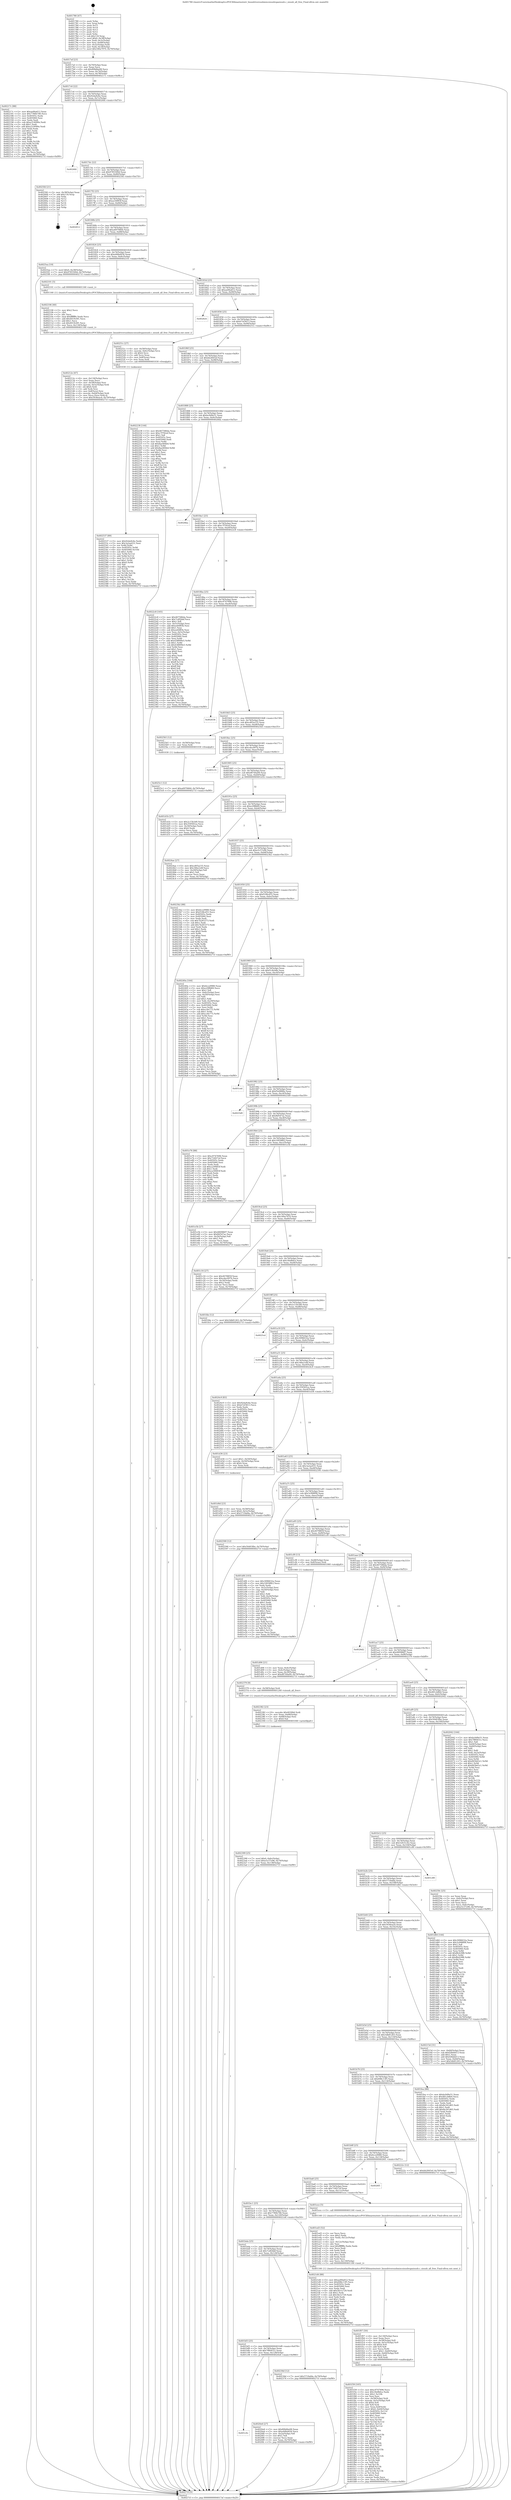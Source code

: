 digraph "0x401780" {
  label = "0x401780 (/mnt/c/Users/mathe/Desktop/tcc/POCII/binaries/extr_linuxdriversusbmiscsisusbvgasisusb.c_sisusb_all_free_Final-ollvm.out::main(0))"
  labelloc = "t"
  node[shape=record]

  Entry [label="",width=0.3,height=0.3,shape=circle,fillcolor=black,style=filled]
  "0x4017af" [label="{
     0x4017af [23]\l
     | [instrs]\l
     &nbsp;&nbsp;0x4017af \<+3\>: mov -0x70(%rbp),%eax\l
     &nbsp;&nbsp;0x4017b2 \<+2\>: mov %eax,%ecx\l
     &nbsp;&nbsp;0x4017b4 \<+6\>: sub $0x80b6be08,%ecx\l
     &nbsp;&nbsp;0x4017ba \<+3\>: mov %eax,-0x74(%rbp)\l
     &nbsp;&nbsp;0x4017bd \<+3\>: mov %ecx,-0x78(%rbp)\l
     &nbsp;&nbsp;0x4017c0 \<+6\>: je 000000000040217c \<main+0x9fc\>\l
  }"]
  "0x40217c" [label="{
     0x40217c [88]\l
     | [instrs]\l
     &nbsp;&nbsp;0x40217c \<+5\>: mov $0xae84a612,%eax\l
     &nbsp;&nbsp;0x402181 \<+5\>: mov $0x7780b746,%ecx\l
     &nbsp;&nbsp;0x402186 \<+7\>: mov 0x40505c,%edx\l
     &nbsp;&nbsp;0x40218d \<+7\>: mov 0x405060,%esi\l
     &nbsp;&nbsp;0x402194 \<+2\>: mov %edx,%edi\l
     &nbsp;&nbsp;0x402196 \<+6\>: sub $0xa314090e,%edi\l
     &nbsp;&nbsp;0x40219c \<+3\>: sub $0x1,%edi\l
     &nbsp;&nbsp;0x40219f \<+6\>: add $0xa314090e,%edi\l
     &nbsp;&nbsp;0x4021a5 \<+3\>: imul %edi,%edx\l
     &nbsp;&nbsp;0x4021a8 \<+3\>: and $0x1,%edx\l
     &nbsp;&nbsp;0x4021ab \<+3\>: cmp $0x0,%edx\l
     &nbsp;&nbsp;0x4021ae \<+4\>: sete %r8b\l
     &nbsp;&nbsp;0x4021b2 \<+3\>: cmp $0xa,%esi\l
     &nbsp;&nbsp;0x4021b5 \<+4\>: setl %r9b\l
     &nbsp;&nbsp;0x4021b9 \<+3\>: mov %r8b,%r10b\l
     &nbsp;&nbsp;0x4021bc \<+3\>: and %r9b,%r10b\l
     &nbsp;&nbsp;0x4021bf \<+3\>: xor %r9b,%r8b\l
     &nbsp;&nbsp;0x4021c2 \<+3\>: or %r8b,%r10b\l
     &nbsp;&nbsp;0x4021c5 \<+4\>: test $0x1,%r10b\l
     &nbsp;&nbsp;0x4021c9 \<+3\>: cmovne %ecx,%eax\l
     &nbsp;&nbsp;0x4021cc \<+3\>: mov %eax,-0x70(%rbp)\l
     &nbsp;&nbsp;0x4021cf \<+5\>: jmp 000000000040271f \<main+0xf9f\>\l
  }"]
  "0x4017c6" [label="{
     0x4017c6 [22]\l
     | [instrs]\l
     &nbsp;&nbsp;0x4017c6 \<+5\>: jmp 00000000004017cb \<main+0x4b\>\l
     &nbsp;&nbsp;0x4017cb \<+3\>: mov -0x74(%rbp),%eax\l
     &nbsp;&nbsp;0x4017ce \<+5\>: sub $0x92da9c6e,%eax\l
     &nbsp;&nbsp;0x4017d3 \<+3\>: mov %eax,-0x7c(%rbp)\l
     &nbsp;&nbsp;0x4017d6 \<+6\>: je 00000000004026fd \<main+0xf7d\>\l
  }"]
  Exit [label="",width=0.3,height=0.3,shape=circle,fillcolor=black,style=filled,peripheries=2]
  "0x4026fd" [label="{
     0x4026fd\l
  }", style=dashed]
  "0x4017dc" [label="{
     0x4017dc [22]\l
     | [instrs]\l
     &nbsp;&nbsp;0x4017dc \<+5\>: jmp 00000000004017e1 \<main+0x61\>\l
     &nbsp;&nbsp;0x4017e1 \<+3\>: mov -0x74(%rbp),%eax\l
     &nbsp;&nbsp;0x4017e4 \<+5\>: sub $0x9785500d,%eax\l
     &nbsp;&nbsp;0x4017e9 \<+3\>: mov %eax,-0x80(%rbp)\l
     &nbsp;&nbsp;0x4017ec \<+6\>: je 00000000004025fd \<main+0xe7d\>\l
  }"]
  "0x4025c1" [label="{
     0x4025c1 [12]\l
     | [instrs]\l
     &nbsp;&nbsp;0x4025c1 \<+7\>: movl $0xa6970664,-0x70(%rbp)\l
     &nbsp;&nbsp;0x4025c8 \<+5\>: jmp 000000000040271f \<main+0xf9f\>\l
  }"]
  "0x4025fd" [label="{
     0x4025fd [21]\l
     | [instrs]\l
     &nbsp;&nbsp;0x4025fd \<+3\>: mov -0x38(%rbp),%eax\l
     &nbsp;&nbsp;0x402600 \<+7\>: add $0x118,%rsp\l
     &nbsp;&nbsp;0x402607 \<+1\>: pop %rbx\l
     &nbsp;&nbsp;0x402608 \<+2\>: pop %r12\l
     &nbsp;&nbsp;0x40260a \<+2\>: pop %r13\l
     &nbsp;&nbsp;0x40260c \<+2\>: pop %r14\l
     &nbsp;&nbsp;0x40260e \<+2\>: pop %r15\l
     &nbsp;&nbsp;0x402610 \<+1\>: pop %rbp\l
     &nbsp;&nbsp;0x402611 \<+1\>: ret\l
  }"]
  "0x4017f2" [label="{
     0x4017f2 [25]\l
     | [instrs]\l
     &nbsp;&nbsp;0x4017f2 \<+5\>: jmp 00000000004017f7 \<main+0x77\>\l
     &nbsp;&nbsp;0x4017f7 \<+3\>: mov -0x74(%rbp),%eax\l
     &nbsp;&nbsp;0x4017fa \<+5\>: sub $0xa230f93f,%eax\l
     &nbsp;&nbsp;0x4017ff \<+6\>: mov %eax,-0x84(%rbp)\l
     &nbsp;&nbsp;0x401805 \<+6\>: je 0000000000402612 \<main+0xe92\>\l
  }"]
  "0x402537" [label="{
     0x402537 [89]\l
     | [instrs]\l
     &nbsp;&nbsp;0x402537 \<+5\>: mov $0x92da9c6e,%edx\l
     &nbsp;&nbsp;0x40253c \<+5\>: mov $0x3a2ae031,%esi\l
     &nbsp;&nbsp;0x402541 \<+3\>: xor %r8d,%r8d\l
     &nbsp;&nbsp;0x402544 \<+8\>: mov 0x40505c,%r9d\l
     &nbsp;&nbsp;0x40254c \<+8\>: mov 0x405060,%r10d\l
     &nbsp;&nbsp;0x402554 \<+4\>: sub $0x1,%r8d\l
     &nbsp;&nbsp;0x402558 \<+3\>: mov %r9d,%r11d\l
     &nbsp;&nbsp;0x40255b \<+3\>: add %r8d,%r11d\l
     &nbsp;&nbsp;0x40255e \<+4\>: imul %r11d,%r9d\l
     &nbsp;&nbsp;0x402562 \<+4\>: and $0x1,%r9d\l
     &nbsp;&nbsp;0x402566 \<+4\>: cmp $0x0,%r9d\l
     &nbsp;&nbsp;0x40256a \<+3\>: sete %bl\l
     &nbsp;&nbsp;0x40256d \<+4\>: cmp $0xa,%r10d\l
     &nbsp;&nbsp;0x402571 \<+4\>: setl %r14b\l
     &nbsp;&nbsp;0x402575 \<+3\>: mov %bl,%r15b\l
     &nbsp;&nbsp;0x402578 \<+3\>: and %r14b,%r15b\l
     &nbsp;&nbsp;0x40257b \<+3\>: xor %r14b,%bl\l
     &nbsp;&nbsp;0x40257e \<+3\>: or %bl,%r15b\l
     &nbsp;&nbsp;0x402581 \<+4\>: test $0x1,%r15b\l
     &nbsp;&nbsp;0x402585 \<+3\>: cmovne %esi,%edx\l
     &nbsp;&nbsp;0x402588 \<+3\>: mov %edx,-0x70(%rbp)\l
     &nbsp;&nbsp;0x40258b \<+5\>: jmp 000000000040271f \<main+0xf9f\>\l
  }"]
  "0x402612" [label="{
     0x402612\l
  }", style=dashed]
  "0x40180b" [label="{
     0x40180b [25]\l
     | [instrs]\l
     &nbsp;&nbsp;0x40180b \<+5\>: jmp 0000000000401810 \<main+0x90\>\l
     &nbsp;&nbsp;0x401810 \<+3\>: mov -0x74(%rbp),%eax\l
     &nbsp;&nbsp;0x401813 \<+5\>: sub $0xa6970664,%eax\l
     &nbsp;&nbsp;0x401818 \<+6\>: mov %eax,-0x88(%rbp)\l
     &nbsp;&nbsp;0x40181e \<+6\>: je 00000000004025ea \<main+0xe6a\>\l
  }"]
  "0x402399" [label="{
     0x402399 [25]\l
     | [instrs]\l
     &nbsp;&nbsp;0x402399 \<+7\>: movl $0x0,-0x6c(%rbp)\l
     &nbsp;&nbsp;0x4023a0 \<+7\>: movl $0xe5c57e96,-0x70(%rbp)\l
     &nbsp;&nbsp;0x4023a7 \<+6\>: mov %eax,-0x138(%rbp)\l
     &nbsp;&nbsp;0x4023ad \<+5\>: jmp 000000000040271f \<main+0xf9f\>\l
  }"]
  "0x4025ea" [label="{
     0x4025ea [19]\l
     | [instrs]\l
     &nbsp;&nbsp;0x4025ea \<+7\>: movl $0x0,-0x38(%rbp)\l
     &nbsp;&nbsp;0x4025f1 \<+7\>: movl $0x9785500d,-0x70(%rbp)\l
     &nbsp;&nbsp;0x4025f8 \<+5\>: jmp 000000000040271f \<main+0xf9f\>\l
  }"]
  "0x401824" [label="{
     0x401824 [25]\l
     | [instrs]\l
     &nbsp;&nbsp;0x401824 \<+5\>: jmp 0000000000401829 \<main+0xa9\>\l
     &nbsp;&nbsp;0x401829 \<+3\>: mov -0x74(%rbp),%eax\l
     &nbsp;&nbsp;0x40182c \<+5\>: sub $0xa9dbd456,%eax\l
     &nbsp;&nbsp;0x401831 \<+6\>: mov %eax,-0x8c(%rbp)\l
     &nbsp;&nbsp;0x401837 \<+6\>: je 0000000000402101 \<main+0x981\>\l
  }"]
  "0x402382" [label="{
     0x402382 [23]\l
     | [instrs]\l
     &nbsp;&nbsp;0x402382 \<+10\>: movabs $0x4030b6,%rdi\l
     &nbsp;&nbsp;0x40238c \<+3\>: mov %eax,-0x68(%rbp)\l
     &nbsp;&nbsp;0x40238f \<+3\>: mov -0x68(%rbp),%esi\l
     &nbsp;&nbsp;0x402392 \<+2\>: mov $0x0,%al\l
     &nbsp;&nbsp;0x402394 \<+5\>: call 0000000000401040 \<printf@plt\>\l
     | [calls]\l
     &nbsp;&nbsp;0x401040 \{1\} (unknown)\l
  }"]
  "0x402101" [label="{
     0x402101 [5]\l
     | [instrs]\l
     &nbsp;&nbsp;0x402101 \<+5\>: call 0000000000401160 \<next_i\>\l
     | [calls]\l
     &nbsp;&nbsp;0x401160 \{1\} (/mnt/c/Users/mathe/Desktop/tcc/POCII/binaries/extr_linuxdriversusbmiscsisusbvgasisusb.c_sisusb_all_free_Final-ollvm.out::next_i)\l
  }"]
  "0x40183d" [label="{
     0x40183d [25]\l
     | [instrs]\l
     &nbsp;&nbsp;0x40183d \<+5\>: jmp 0000000000401842 \<main+0xc2\>\l
     &nbsp;&nbsp;0x401842 \<+3\>: mov -0x74(%rbp),%eax\l
     &nbsp;&nbsp;0x401845 \<+5\>: sub $0xae84a612,%eax\l
     &nbsp;&nbsp;0x40184a \<+6\>: mov %eax,-0x90(%rbp)\l
     &nbsp;&nbsp;0x401850 \<+6\>: je 00000000004026c6 \<main+0xf46\>\l
  }"]
  "0x40212e" [label="{
     0x40212e [47]\l
     | [instrs]\l
     &nbsp;&nbsp;0x40212e \<+6\>: mov -0x134(%rbp),%ecx\l
     &nbsp;&nbsp;0x402134 \<+3\>: imul %eax,%ecx\l
     &nbsp;&nbsp;0x402137 \<+4\>: mov -0x58(%rbp),%rsi\l
     &nbsp;&nbsp;0x40213b \<+4\>: movslq -0x5c(%rbp),%rdi\l
     &nbsp;&nbsp;0x40213f \<+4\>: shl $0x4,%rdi\l
     &nbsp;&nbsp;0x402143 \<+3\>: add %rdi,%rsi\l
     &nbsp;&nbsp;0x402146 \<+4\>: mov 0x8(%rsi),%rsi\l
     &nbsp;&nbsp;0x40214a \<+4\>: movslq -0x64(%rbp),%rdi\l
     &nbsp;&nbsp;0x40214e \<+3\>: mov %ecx,(%rsi,%rdi,4)\l
     &nbsp;&nbsp;0x402151 \<+7\>: movl $0x5936eacb,-0x70(%rbp)\l
     &nbsp;&nbsp;0x402158 \<+5\>: jmp 000000000040271f \<main+0xf9f\>\l
  }"]
  "0x4026c6" [label="{
     0x4026c6\l
  }", style=dashed]
  "0x401856" [label="{
     0x401856 [25]\l
     | [instrs]\l
     &nbsp;&nbsp;0x401856 \<+5\>: jmp 000000000040185b \<main+0xdb\>\l
     &nbsp;&nbsp;0x40185b \<+3\>: mov -0x74(%rbp),%eax\l
     &nbsp;&nbsp;0x40185e \<+5\>: sub $0xb7ef3613,%eax\l
     &nbsp;&nbsp;0x401863 \<+6\>: mov %eax,-0x94(%rbp)\l
     &nbsp;&nbsp;0x401869 \<+6\>: je 000000000040251c \<main+0xd9c\>\l
  }"]
  "0x402106" [label="{
     0x402106 [40]\l
     | [instrs]\l
     &nbsp;&nbsp;0x402106 \<+5\>: mov $0x2,%ecx\l
     &nbsp;&nbsp;0x40210b \<+1\>: cltd\l
     &nbsp;&nbsp;0x40210c \<+2\>: idiv %ecx\l
     &nbsp;&nbsp;0x40210e \<+6\>: imul $0xfffffffe,%edx,%ecx\l
     &nbsp;&nbsp;0x402114 \<+6\>: add $0x4019c0f1,%ecx\l
     &nbsp;&nbsp;0x40211a \<+3\>: add $0x1,%ecx\l
     &nbsp;&nbsp;0x40211d \<+6\>: sub $0x4019c0f1,%ecx\l
     &nbsp;&nbsp;0x402123 \<+6\>: mov %ecx,-0x134(%rbp)\l
     &nbsp;&nbsp;0x402129 \<+5\>: call 0000000000401160 \<next_i\>\l
     | [calls]\l
     &nbsp;&nbsp;0x401160 \{1\} (/mnt/c/Users/mathe/Desktop/tcc/POCII/binaries/extr_linuxdriversusbmiscsisusbvgasisusb.c_sisusb_all_free_Final-ollvm.out::next_i)\l
  }"]
  "0x40251c" [label="{
     0x40251c [27]\l
     | [instrs]\l
     &nbsp;&nbsp;0x40251c \<+4\>: mov -0x58(%rbp),%rax\l
     &nbsp;&nbsp;0x402520 \<+4\>: movslq -0x6c(%rbp),%rcx\l
     &nbsp;&nbsp;0x402524 \<+4\>: shl $0x4,%rcx\l
     &nbsp;&nbsp;0x402528 \<+3\>: add %rcx,%rax\l
     &nbsp;&nbsp;0x40252b \<+4\>: mov 0x8(%rax),%rax\l
     &nbsp;&nbsp;0x40252f \<+3\>: mov %rax,%rdi\l
     &nbsp;&nbsp;0x402532 \<+5\>: call 0000000000401030 \<free@plt\>\l
     | [calls]\l
     &nbsp;&nbsp;0x401030 \{1\} (unknown)\l
  }"]
  "0x40186f" [label="{
     0x40186f [25]\l
     | [instrs]\l
     &nbsp;&nbsp;0x40186f \<+5\>: jmp 0000000000401874 \<main+0xf4\>\l
     &nbsp;&nbsp;0x401874 \<+3\>: mov -0x74(%rbp),%eax\l
     &nbsp;&nbsp;0x401877 \<+5\>: sub $0xbb2845ef,%eax\l
     &nbsp;&nbsp;0x40187c \<+6\>: mov %eax,-0x98(%rbp)\l
     &nbsp;&nbsp;0x401882 \<+6\>: je 0000000000402238 \<main+0xab8\>\l
  }"]
  "0x401c0c" [label="{
     0x401c0c\l
  }", style=dashed]
  "0x402238" [label="{
     0x402238 [144]\l
     | [instrs]\l
     &nbsp;&nbsp;0x402238 \<+5\>: mov $0x467586da,%eax\l
     &nbsp;&nbsp;0x40223d \<+5\>: mov $0xc7f782ef,%ecx\l
     &nbsp;&nbsp;0x402242 \<+2\>: mov $0x1,%dl\l
     &nbsp;&nbsp;0x402244 \<+7\>: mov 0x40505c,%esi\l
     &nbsp;&nbsp;0x40224b \<+7\>: mov 0x405060,%edi\l
     &nbsp;&nbsp;0x402252 \<+3\>: mov %esi,%r8d\l
     &nbsp;&nbsp;0x402255 \<+7\>: sub $0x8ae484b4,%r8d\l
     &nbsp;&nbsp;0x40225c \<+4\>: sub $0x1,%r8d\l
     &nbsp;&nbsp;0x402260 \<+7\>: add $0x8ae484b4,%r8d\l
     &nbsp;&nbsp;0x402267 \<+4\>: imul %r8d,%esi\l
     &nbsp;&nbsp;0x40226b \<+3\>: and $0x1,%esi\l
     &nbsp;&nbsp;0x40226e \<+3\>: cmp $0x0,%esi\l
     &nbsp;&nbsp;0x402271 \<+4\>: sete %r9b\l
     &nbsp;&nbsp;0x402275 \<+3\>: cmp $0xa,%edi\l
     &nbsp;&nbsp;0x402278 \<+4\>: setl %r10b\l
     &nbsp;&nbsp;0x40227c \<+3\>: mov %r9b,%r11b\l
     &nbsp;&nbsp;0x40227f \<+4\>: xor $0xff,%r11b\l
     &nbsp;&nbsp;0x402283 \<+3\>: mov %r10b,%bl\l
     &nbsp;&nbsp;0x402286 \<+3\>: xor $0xff,%bl\l
     &nbsp;&nbsp;0x402289 \<+3\>: xor $0x0,%dl\l
     &nbsp;&nbsp;0x40228c \<+3\>: mov %r11b,%r14b\l
     &nbsp;&nbsp;0x40228f \<+4\>: and $0x0,%r14b\l
     &nbsp;&nbsp;0x402293 \<+3\>: and %dl,%r9b\l
     &nbsp;&nbsp;0x402296 \<+3\>: mov %bl,%r15b\l
     &nbsp;&nbsp;0x402299 \<+4\>: and $0x0,%r15b\l
     &nbsp;&nbsp;0x40229d \<+3\>: and %dl,%r10b\l
     &nbsp;&nbsp;0x4022a0 \<+3\>: or %r9b,%r14b\l
     &nbsp;&nbsp;0x4022a3 \<+3\>: or %r10b,%r15b\l
     &nbsp;&nbsp;0x4022a6 \<+3\>: xor %r15b,%r14b\l
     &nbsp;&nbsp;0x4022a9 \<+3\>: or %bl,%r11b\l
     &nbsp;&nbsp;0x4022ac \<+4\>: xor $0xff,%r11b\l
     &nbsp;&nbsp;0x4022b0 \<+3\>: or $0x0,%dl\l
     &nbsp;&nbsp;0x4022b3 \<+3\>: and %dl,%r11b\l
     &nbsp;&nbsp;0x4022b6 \<+3\>: or %r11b,%r14b\l
     &nbsp;&nbsp;0x4022b9 \<+4\>: test $0x1,%r14b\l
     &nbsp;&nbsp;0x4022bd \<+3\>: cmovne %ecx,%eax\l
     &nbsp;&nbsp;0x4022c0 \<+3\>: mov %eax,-0x70(%rbp)\l
     &nbsp;&nbsp;0x4022c3 \<+5\>: jmp 000000000040271f \<main+0xf9f\>\l
  }"]
  "0x401888" [label="{
     0x401888 [25]\l
     | [instrs]\l
     &nbsp;&nbsp;0x401888 \<+5\>: jmp 000000000040188d \<main+0x10d\>\l
     &nbsp;&nbsp;0x40188d \<+3\>: mov -0x74(%rbp),%eax\l
     &nbsp;&nbsp;0x401890 \<+5\>: sub $0xbc0d9e51,%eax\l
     &nbsp;&nbsp;0x401895 \<+6\>: mov %eax,-0x9c(%rbp)\l
     &nbsp;&nbsp;0x40189b \<+6\>: je 00000000004026ba \<main+0xf3a\>\l
  }"]
  "0x4020e6" [label="{
     0x4020e6 [27]\l
     | [instrs]\l
     &nbsp;&nbsp;0x4020e6 \<+5\>: mov $0x80b6be08,%eax\l
     &nbsp;&nbsp;0x4020eb \<+5\>: mov $0xa9dbd456,%ecx\l
     &nbsp;&nbsp;0x4020f0 \<+3\>: mov -0x2a(%rbp),%dl\l
     &nbsp;&nbsp;0x4020f3 \<+3\>: test $0x1,%dl\l
     &nbsp;&nbsp;0x4020f6 \<+3\>: cmovne %ecx,%eax\l
     &nbsp;&nbsp;0x4020f9 \<+3\>: mov %eax,-0x70(%rbp)\l
     &nbsp;&nbsp;0x4020fc \<+5\>: jmp 000000000040271f \<main+0xf9f\>\l
  }"]
  "0x4026ba" [label="{
     0x4026ba\l
  }", style=dashed]
  "0x4018a1" [label="{
     0x4018a1 [25]\l
     | [instrs]\l
     &nbsp;&nbsp;0x4018a1 \<+5\>: jmp 00000000004018a6 \<main+0x126\>\l
     &nbsp;&nbsp;0x4018a6 \<+3\>: mov -0x74(%rbp),%eax\l
     &nbsp;&nbsp;0x4018a9 \<+5\>: sub $0xc7f782ef,%eax\l
     &nbsp;&nbsp;0x4018ae \<+6\>: mov %eax,-0xa0(%rbp)\l
     &nbsp;&nbsp;0x4018b4 \<+6\>: je 00000000004022c8 \<main+0xb48\>\l
  }"]
  "0x401bf3" [label="{
     0x401bf3 [25]\l
     | [instrs]\l
     &nbsp;&nbsp;0x401bf3 \<+5\>: jmp 0000000000401bf8 \<main+0x478\>\l
     &nbsp;&nbsp;0x401bf8 \<+3\>: mov -0x74(%rbp),%eax\l
     &nbsp;&nbsp;0x401bfb \<+5\>: sub $0x7f80451c,%eax\l
     &nbsp;&nbsp;0x401c00 \<+6\>: mov %eax,-0x128(%rbp)\l
     &nbsp;&nbsp;0x401c06 \<+6\>: je 00000000004020e6 \<main+0x966\>\l
  }"]
  "0x4022c8" [label="{
     0x4022c8 [165]\l
     | [instrs]\l
     &nbsp;&nbsp;0x4022c8 \<+5\>: mov $0x467586da,%eax\l
     &nbsp;&nbsp;0x4022cd \<+5\>: mov $0x7cdf2bbf,%ecx\l
     &nbsp;&nbsp;0x4022d2 \<+2\>: mov $0x1,%dl\l
     &nbsp;&nbsp;0x4022d4 \<+3\>: mov -0x5c(%rbp),%esi\l
     &nbsp;&nbsp;0x4022d7 \<+6\>: add $0xee64ff3b,%esi\l
     &nbsp;&nbsp;0x4022dd \<+3\>: add $0x1,%esi\l
     &nbsp;&nbsp;0x4022e0 \<+6\>: sub $0xee64ff3b,%esi\l
     &nbsp;&nbsp;0x4022e6 \<+3\>: mov %esi,-0x5c(%rbp)\l
     &nbsp;&nbsp;0x4022e9 \<+7\>: mov 0x40505c,%esi\l
     &nbsp;&nbsp;0x4022f0 \<+7\>: mov 0x405060,%edi\l
     &nbsp;&nbsp;0x4022f7 \<+3\>: mov %esi,%r8d\l
     &nbsp;&nbsp;0x4022fa \<+7\>: add $0x438899e5,%r8d\l
     &nbsp;&nbsp;0x402301 \<+4\>: sub $0x1,%r8d\l
     &nbsp;&nbsp;0x402305 \<+7\>: sub $0x438899e5,%r8d\l
     &nbsp;&nbsp;0x40230c \<+4\>: imul %r8d,%esi\l
     &nbsp;&nbsp;0x402310 \<+3\>: and $0x1,%esi\l
     &nbsp;&nbsp;0x402313 \<+3\>: cmp $0x0,%esi\l
     &nbsp;&nbsp;0x402316 \<+4\>: sete %r9b\l
     &nbsp;&nbsp;0x40231a \<+3\>: cmp $0xa,%edi\l
     &nbsp;&nbsp;0x40231d \<+4\>: setl %r10b\l
     &nbsp;&nbsp;0x402321 \<+3\>: mov %r9b,%r11b\l
     &nbsp;&nbsp;0x402324 \<+4\>: xor $0xff,%r11b\l
     &nbsp;&nbsp;0x402328 \<+3\>: mov %r10b,%bl\l
     &nbsp;&nbsp;0x40232b \<+3\>: xor $0xff,%bl\l
     &nbsp;&nbsp;0x40232e \<+3\>: xor $0x0,%dl\l
     &nbsp;&nbsp;0x402331 \<+3\>: mov %r11b,%r14b\l
     &nbsp;&nbsp;0x402334 \<+4\>: and $0x0,%r14b\l
     &nbsp;&nbsp;0x402338 \<+3\>: and %dl,%r9b\l
     &nbsp;&nbsp;0x40233b \<+3\>: mov %bl,%r15b\l
     &nbsp;&nbsp;0x40233e \<+4\>: and $0x0,%r15b\l
     &nbsp;&nbsp;0x402342 \<+3\>: and %dl,%r10b\l
     &nbsp;&nbsp;0x402345 \<+3\>: or %r9b,%r14b\l
     &nbsp;&nbsp;0x402348 \<+3\>: or %r10b,%r15b\l
     &nbsp;&nbsp;0x40234b \<+3\>: xor %r15b,%r14b\l
     &nbsp;&nbsp;0x40234e \<+3\>: or %bl,%r11b\l
     &nbsp;&nbsp;0x402351 \<+4\>: xor $0xff,%r11b\l
     &nbsp;&nbsp;0x402355 \<+3\>: or $0x0,%dl\l
     &nbsp;&nbsp;0x402358 \<+3\>: and %dl,%r11b\l
     &nbsp;&nbsp;0x40235b \<+3\>: or %r11b,%r14b\l
     &nbsp;&nbsp;0x40235e \<+4\>: test $0x1,%r14b\l
     &nbsp;&nbsp;0x402362 \<+3\>: cmovne %ecx,%eax\l
     &nbsp;&nbsp;0x402365 \<+3\>: mov %eax,-0x70(%rbp)\l
     &nbsp;&nbsp;0x402368 \<+5\>: jmp 000000000040271f \<main+0xf9f\>\l
  }"]
  "0x4018ba" [label="{
     0x4018ba [25]\l
     | [instrs]\l
     &nbsp;&nbsp;0x4018ba \<+5\>: jmp 00000000004018bf \<main+0x13f\>\l
     &nbsp;&nbsp;0x4018bf \<+3\>: mov -0x74(%rbp),%eax\l
     &nbsp;&nbsp;0x4018c2 \<+5\>: sub $0xc9747696,%eax\l
     &nbsp;&nbsp;0x4018c7 \<+6\>: mov %eax,-0xa4(%rbp)\l
     &nbsp;&nbsp;0x4018cd \<+6\>: je 0000000000402636 \<main+0xeb6\>\l
  }"]
  "0x40236d" [label="{
     0x40236d [12]\l
     | [instrs]\l
     &nbsp;&nbsp;0x40236d \<+7\>: movl $0x5719afda,-0x70(%rbp)\l
     &nbsp;&nbsp;0x402374 \<+5\>: jmp 000000000040271f \<main+0xf9f\>\l
  }"]
  "0x402636" [label="{
     0x402636\l
  }", style=dashed]
  "0x4018d3" [label="{
     0x4018d3 [25]\l
     | [instrs]\l
     &nbsp;&nbsp;0x4018d3 \<+5\>: jmp 00000000004018d8 \<main+0x158\>\l
     &nbsp;&nbsp;0x4018d8 \<+3\>: mov -0x74(%rbp),%eax\l
     &nbsp;&nbsp;0x4018db \<+5\>: sub $0xcd05a235,%eax\l
     &nbsp;&nbsp;0x4018e0 \<+6\>: mov %eax,-0xa8(%rbp)\l
     &nbsp;&nbsp;0x4018e6 \<+6\>: je 00000000004025b5 \<main+0xe35\>\l
  }"]
  "0x401bda" [label="{
     0x401bda [25]\l
     | [instrs]\l
     &nbsp;&nbsp;0x401bda \<+5\>: jmp 0000000000401bdf \<main+0x45f\>\l
     &nbsp;&nbsp;0x401bdf \<+3\>: mov -0x74(%rbp),%eax\l
     &nbsp;&nbsp;0x401be2 \<+5\>: sub $0x7cdf2bbf,%eax\l
     &nbsp;&nbsp;0x401be7 \<+6\>: mov %eax,-0x124(%rbp)\l
     &nbsp;&nbsp;0x401bed \<+6\>: je 000000000040236d \<main+0xbed\>\l
  }"]
  "0x4025b5" [label="{
     0x4025b5 [12]\l
     | [instrs]\l
     &nbsp;&nbsp;0x4025b5 \<+4\>: mov -0x58(%rbp),%rax\l
     &nbsp;&nbsp;0x4025b9 \<+3\>: mov %rax,%rdi\l
     &nbsp;&nbsp;0x4025bc \<+5\>: call 0000000000401030 \<free@plt\>\l
     | [calls]\l
     &nbsp;&nbsp;0x401030 \{1\} (unknown)\l
  }"]
  "0x4018ec" [label="{
     0x4018ec [25]\l
     | [instrs]\l
     &nbsp;&nbsp;0x4018ec \<+5\>: jmp 00000000004018f1 \<main+0x171\>\l
     &nbsp;&nbsp;0x4018f1 \<+3\>: mov -0x74(%rbp),%eax\l
     &nbsp;&nbsp;0x4018f4 \<+5\>: sub $0xcdec097b,%eax\l
     &nbsp;&nbsp;0x4018f9 \<+6\>: mov %eax,-0xac(%rbp)\l
     &nbsp;&nbsp;0x4018ff \<+6\>: je 0000000000401c31 \<main+0x4b1\>\l
  }"]
  "0x4021d4" [label="{
     0x4021d4 [88]\l
     | [instrs]\l
     &nbsp;&nbsp;0x4021d4 \<+5\>: mov $0xae84a612,%eax\l
     &nbsp;&nbsp;0x4021d9 \<+5\>: mov $0x698c13f5,%ecx\l
     &nbsp;&nbsp;0x4021de \<+7\>: mov 0x40505c,%edx\l
     &nbsp;&nbsp;0x4021e5 \<+7\>: mov 0x405060,%esi\l
     &nbsp;&nbsp;0x4021ec \<+2\>: mov %edx,%edi\l
     &nbsp;&nbsp;0x4021ee \<+6\>: add $0x5fe1e729,%edi\l
     &nbsp;&nbsp;0x4021f4 \<+3\>: sub $0x1,%edi\l
     &nbsp;&nbsp;0x4021f7 \<+6\>: sub $0x5fe1e729,%edi\l
     &nbsp;&nbsp;0x4021fd \<+3\>: imul %edi,%edx\l
     &nbsp;&nbsp;0x402200 \<+3\>: and $0x1,%edx\l
     &nbsp;&nbsp;0x402203 \<+3\>: cmp $0x0,%edx\l
     &nbsp;&nbsp;0x402206 \<+4\>: sete %r8b\l
     &nbsp;&nbsp;0x40220a \<+3\>: cmp $0xa,%esi\l
     &nbsp;&nbsp;0x40220d \<+4\>: setl %r9b\l
     &nbsp;&nbsp;0x402211 \<+3\>: mov %r8b,%r10b\l
     &nbsp;&nbsp;0x402214 \<+3\>: and %r9b,%r10b\l
     &nbsp;&nbsp;0x402217 \<+3\>: xor %r9b,%r8b\l
     &nbsp;&nbsp;0x40221a \<+3\>: or %r8b,%r10b\l
     &nbsp;&nbsp;0x40221d \<+4\>: test $0x1,%r10b\l
     &nbsp;&nbsp;0x402221 \<+3\>: cmovne %ecx,%eax\l
     &nbsp;&nbsp;0x402224 \<+3\>: mov %eax,-0x70(%rbp)\l
     &nbsp;&nbsp;0x402227 \<+5\>: jmp 000000000040271f \<main+0xf9f\>\l
  }"]
  "0x401c31" [label="{
     0x401c31\l
  }", style=dashed]
  "0x401905" [label="{
     0x401905 [25]\l
     | [instrs]\l
     &nbsp;&nbsp;0x401905 \<+5\>: jmp 000000000040190a \<main+0x18a\>\l
     &nbsp;&nbsp;0x40190a \<+3\>: mov -0x74(%rbp),%eax\l
     &nbsp;&nbsp;0x40190d \<+5\>: sub $0xd8744a09,%eax\l
     &nbsp;&nbsp;0x401912 \<+6\>: mov %eax,-0xb0(%rbp)\l
     &nbsp;&nbsp;0x401918 \<+6\>: je 0000000000401d1b \<main+0x59b\>\l
  }"]
  "0x401f39" [label="{
     0x401f39 [165]\l
     | [instrs]\l
     &nbsp;&nbsp;0x401f39 \<+5\>: mov $0xc9747696,%ecx\l
     &nbsp;&nbsp;0x401f3e \<+5\>: mov $0x18e8bfce,%edx\l
     &nbsp;&nbsp;0x401f43 \<+3\>: mov $0x1,%r10b\l
     &nbsp;&nbsp;0x401f46 \<+2\>: xor %esi,%esi\l
     &nbsp;&nbsp;0x401f48 \<+4\>: mov -0x58(%rbp),%rdi\l
     &nbsp;&nbsp;0x401f4c \<+4\>: movslq -0x5c(%rbp),%r8\l
     &nbsp;&nbsp;0x401f50 \<+4\>: shl $0x4,%r8\l
     &nbsp;&nbsp;0x401f54 \<+3\>: add %r8,%rdi\l
     &nbsp;&nbsp;0x401f57 \<+4\>: mov %rax,0x8(%rdi)\l
     &nbsp;&nbsp;0x401f5b \<+7\>: movl $0x0,-0x64(%rbp)\l
     &nbsp;&nbsp;0x401f62 \<+8\>: mov 0x40505c,%r11d\l
     &nbsp;&nbsp;0x401f6a \<+7\>: mov 0x405060,%ebx\l
     &nbsp;&nbsp;0x401f71 \<+3\>: sub $0x1,%esi\l
     &nbsp;&nbsp;0x401f74 \<+3\>: mov %r11d,%r14d\l
     &nbsp;&nbsp;0x401f77 \<+3\>: add %esi,%r14d\l
     &nbsp;&nbsp;0x401f7a \<+4\>: imul %r14d,%r11d\l
     &nbsp;&nbsp;0x401f7e \<+4\>: and $0x1,%r11d\l
     &nbsp;&nbsp;0x401f82 \<+4\>: cmp $0x0,%r11d\l
     &nbsp;&nbsp;0x401f86 \<+4\>: sete %r15b\l
     &nbsp;&nbsp;0x401f8a \<+3\>: cmp $0xa,%ebx\l
     &nbsp;&nbsp;0x401f8d \<+4\>: setl %r12b\l
     &nbsp;&nbsp;0x401f91 \<+3\>: mov %r15b,%r13b\l
     &nbsp;&nbsp;0x401f94 \<+4\>: xor $0xff,%r13b\l
     &nbsp;&nbsp;0x401f98 \<+3\>: mov %r12b,%al\l
     &nbsp;&nbsp;0x401f9b \<+2\>: xor $0xff,%al\l
     &nbsp;&nbsp;0x401f9d \<+4\>: xor $0x0,%r10b\l
     &nbsp;&nbsp;0x401fa1 \<+3\>: mov %r13b,%sil\l
     &nbsp;&nbsp;0x401fa4 \<+4\>: and $0x0,%sil\l
     &nbsp;&nbsp;0x401fa8 \<+3\>: and %r10b,%r15b\l
     &nbsp;&nbsp;0x401fab \<+3\>: mov %al,%dil\l
     &nbsp;&nbsp;0x401fae \<+4\>: and $0x0,%dil\l
     &nbsp;&nbsp;0x401fb2 \<+3\>: and %r10b,%r12b\l
     &nbsp;&nbsp;0x401fb5 \<+3\>: or %r15b,%sil\l
     &nbsp;&nbsp;0x401fb8 \<+3\>: or %r12b,%dil\l
     &nbsp;&nbsp;0x401fbb \<+3\>: xor %dil,%sil\l
     &nbsp;&nbsp;0x401fbe \<+3\>: or %al,%r13b\l
     &nbsp;&nbsp;0x401fc1 \<+4\>: xor $0xff,%r13b\l
     &nbsp;&nbsp;0x401fc5 \<+4\>: or $0x0,%r10b\l
     &nbsp;&nbsp;0x401fc9 \<+3\>: and %r10b,%r13b\l
     &nbsp;&nbsp;0x401fcc \<+3\>: or %r13b,%sil\l
     &nbsp;&nbsp;0x401fcf \<+4\>: test $0x1,%sil\l
     &nbsp;&nbsp;0x401fd3 \<+3\>: cmovne %edx,%ecx\l
     &nbsp;&nbsp;0x401fd6 \<+3\>: mov %ecx,-0x70(%rbp)\l
     &nbsp;&nbsp;0x401fd9 \<+5\>: jmp 000000000040271f \<main+0xf9f\>\l
  }"]
  "0x401d1b" [label="{
     0x401d1b [27]\l
     | [instrs]\l
     &nbsp;&nbsp;0x401d1b \<+5\>: mov $0x2c15b3d0,%eax\l
     &nbsp;&nbsp;0x401d20 \<+5\>: mov $0x359583ca,%ecx\l
     &nbsp;&nbsp;0x401d25 \<+3\>: mov -0x30(%rbp),%edx\l
     &nbsp;&nbsp;0x401d28 \<+3\>: cmp $0x0,%edx\l
     &nbsp;&nbsp;0x401d2b \<+3\>: cmove %ecx,%eax\l
     &nbsp;&nbsp;0x401d2e \<+3\>: mov %eax,-0x70(%rbp)\l
     &nbsp;&nbsp;0x401d31 \<+5\>: jmp 000000000040271f \<main+0xf9f\>\l
  }"]
  "0x40191e" [label="{
     0x40191e [25]\l
     | [instrs]\l
     &nbsp;&nbsp;0x40191e \<+5\>: jmp 0000000000401923 \<main+0x1a3\>\l
     &nbsp;&nbsp;0x401923 \<+3\>: mov -0x74(%rbp),%eax\l
     &nbsp;&nbsp;0x401926 \<+5\>: sub $0xe29ffd69,%eax\l
     &nbsp;&nbsp;0x40192b \<+6\>: mov %eax,-0xb4(%rbp)\l
     &nbsp;&nbsp;0x401931 \<+6\>: je 00000000004024ae \<main+0xd2e\>\l
  }"]
  "0x401f07" [label="{
     0x401f07 [50]\l
     | [instrs]\l
     &nbsp;&nbsp;0x401f07 \<+6\>: mov -0x130(%rbp),%ecx\l
     &nbsp;&nbsp;0x401f0d \<+3\>: imul %eax,%ecx\l
     &nbsp;&nbsp;0x401f10 \<+4\>: mov -0x58(%rbp),%r8\l
     &nbsp;&nbsp;0x401f14 \<+4\>: movslq -0x5c(%rbp),%r9\l
     &nbsp;&nbsp;0x401f18 \<+4\>: shl $0x4,%r9\l
     &nbsp;&nbsp;0x401f1c \<+3\>: add %r9,%r8\l
     &nbsp;&nbsp;0x401f1f \<+3\>: mov %ecx,(%r8)\l
     &nbsp;&nbsp;0x401f22 \<+7\>: movl $0x1,-0x60(%rbp)\l
     &nbsp;&nbsp;0x401f29 \<+4\>: movslq -0x60(%rbp),%r8\l
     &nbsp;&nbsp;0x401f2d \<+4\>: shl $0x2,%r8\l
     &nbsp;&nbsp;0x401f31 \<+3\>: mov %r8,%rdi\l
     &nbsp;&nbsp;0x401f34 \<+5\>: call 0000000000401050 \<malloc@plt\>\l
     | [calls]\l
     &nbsp;&nbsp;0x401050 \{1\} (unknown)\l
  }"]
  "0x4024ae" [label="{
     0x4024ae [27]\l
     | [instrs]\l
     &nbsp;&nbsp;0x4024ae \<+5\>: mov $0xcd05a235,%eax\l
     &nbsp;&nbsp;0x4024b3 \<+5\>: mov $0x346a1e6f,%ecx\l
     &nbsp;&nbsp;0x4024b8 \<+3\>: mov -0x29(%rbp),%dl\l
     &nbsp;&nbsp;0x4024bb \<+3\>: test $0x1,%dl\l
     &nbsp;&nbsp;0x4024be \<+3\>: cmovne %ecx,%eax\l
     &nbsp;&nbsp;0x4024c1 \<+3\>: mov %eax,-0x70(%rbp)\l
     &nbsp;&nbsp;0x4024c4 \<+5\>: jmp 000000000040271f \<main+0xf9f\>\l
  }"]
  "0x401937" [label="{
     0x401937 [25]\l
     | [instrs]\l
     &nbsp;&nbsp;0x401937 \<+5\>: jmp 000000000040193c \<main+0x1bc\>\l
     &nbsp;&nbsp;0x40193c \<+3\>: mov -0x74(%rbp),%eax\l
     &nbsp;&nbsp;0x40193f \<+5\>: sub $0xe5c57e96,%eax\l
     &nbsp;&nbsp;0x401944 \<+6\>: mov %eax,-0xb8(%rbp)\l
     &nbsp;&nbsp;0x40194a \<+6\>: je 00000000004023b2 \<main+0xc32\>\l
  }"]
  "0x401ed3" [label="{
     0x401ed3 [52]\l
     | [instrs]\l
     &nbsp;&nbsp;0x401ed3 \<+2\>: xor %ecx,%ecx\l
     &nbsp;&nbsp;0x401ed5 \<+5\>: mov $0x2,%edx\l
     &nbsp;&nbsp;0x401eda \<+6\>: mov %edx,-0x12c(%rbp)\l
     &nbsp;&nbsp;0x401ee0 \<+1\>: cltd\l
     &nbsp;&nbsp;0x401ee1 \<+6\>: mov -0x12c(%rbp),%esi\l
     &nbsp;&nbsp;0x401ee7 \<+2\>: idiv %esi\l
     &nbsp;&nbsp;0x401ee9 \<+6\>: imul $0xfffffffe,%edx,%edx\l
     &nbsp;&nbsp;0x401eef \<+2\>: mov %ecx,%edi\l
     &nbsp;&nbsp;0x401ef1 \<+2\>: sub %edx,%edi\l
     &nbsp;&nbsp;0x401ef3 \<+2\>: mov %ecx,%edx\l
     &nbsp;&nbsp;0x401ef5 \<+3\>: sub $0x1,%edx\l
     &nbsp;&nbsp;0x401ef8 \<+2\>: add %edx,%edi\l
     &nbsp;&nbsp;0x401efa \<+2\>: sub %edi,%ecx\l
     &nbsp;&nbsp;0x401efc \<+6\>: mov %ecx,-0x130(%rbp)\l
     &nbsp;&nbsp;0x401f02 \<+5\>: call 0000000000401160 \<next_i\>\l
     | [calls]\l
     &nbsp;&nbsp;0x401160 \{1\} (/mnt/c/Users/mathe/Desktop/tcc/POCII/binaries/extr_linuxdriversusbmiscsisusbvgasisusb.c_sisusb_all_free_Final-ollvm.out::next_i)\l
  }"]
  "0x4023b2" [label="{
     0x4023b2 [88]\l
     | [instrs]\l
     &nbsp;&nbsp;0x4023b2 \<+5\>: mov $0x6cce9980,%eax\l
     &nbsp;&nbsp;0x4023b7 \<+5\>: mov $0xf108cd55,%ecx\l
     &nbsp;&nbsp;0x4023bc \<+7\>: mov 0x40505c,%edx\l
     &nbsp;&nbsp;0x4023c3 \<+7\>: mov 0x405060,%esi\l
     &nbsp;&nbsp;0x4023ca \<+2\>: mov %edx,%edi\l
     &nbsp;&nbsp;0x4023cc \<+6\>: sub $0x7b283373,%edi\l
     &nbsp;&nbsp;0x4023d2 \<+3\>: sub $0x1,%edi\l
     &nbsp;&nbsp;0x4023d5 \<+6\>: add $0x7b283373,%edi\l
     &nbsp;&nbsp;0x4023db \<+3\>: imul %edi,%edx\l
     &nbsp;&nbsp;0x4023de \<+3\>: and $0x1,%edx\l
     &nbsp;&nbsp;0x4023e1 \<+3\>: cmp $0x0,%edx\l
     &nbsp;&nbsp;0x4023e4 \<+4\>: sete %r8b\l
     &nbsp;&nbsp;0x4023e8 \<+3\>: cmp $0xa,%esi\l
     &nbsp;&nbsp;0x4023eb \<+4\>: setl %r9b\l
     &nbsp;&nbsp;0x4023ef \<+3\>: mov %r8b,%r10b\l
     &nbsp;&nbsp;0x4023f2 \<+3\>: and %r9b,%r10b\l
     &nbsp;&nbsp;0x4023f5 \<+3\>: xor %r9b,%r8b\l
     &nbsp;&nbsp;0x4023f8 \<+3\>: or %r8b,%r10b\l
     &nbsp;&nbsp;0x4023fb \<+4\>: test $0x1,%r10b\l
     &nbsp;&nbsp;0x4023ff \<+3\>: cmovne %ecx,%eax\l
     &nbsp;&nbsp;0x402402 \<+3\>: mov %eax,-0x70(%rbp)\l
     &nbsp;&nbsp;0x402405 \<+5\>: jmp 000000000040271f \<main+0xf9f\>\l
  }"]
  "0x401950" [label="{
     0x401950 [25]\l
     | [instrs]\l
     &nbsp;&nbsp;0x401950 \<+5\>: jmp 0000000000401955 \<main+0x1d5\>\l
     &nbsp;&nbsp;0x401955 \<+3\>: mov -0x74(%rbp),%eax\l
     &nbsp;&nbsp;0x401958 \<+5\>: sub $0xf108cd55,%eax\l
     &nbsp;&nbsp;0x40195d \<+6\>: mov %eax,-0xbc(%rbp)\l
     &nbsp;&nbsp;0x401963 \<+6\>: je 000000000040240a \<main+0xc8a\>\l
  }"]
  "0x401bc1" [label="{
     0x401bc1 [25]\l
     | [instrs]\l
     &nbsp;&nbsp;0x401bc1 \<+5\>: jmp 0000000000401bc6 \<main+0x446\>\l
     &nbsp;&nbsp;0x401bc6 \<+3\>: mov -0x74(%rbp),%eax\l
     &nbsp;&nbsp;0x401bc9 \<+5\>: sub $0x7780b746,%eax\l
     &nbsp;&nbsp;0x401bce \<+6\>: mov %eax,-0x120(%rbp)\l
     &nbsp;&nbsp;0x401bd4 \<+6\>: je 00000000004021d4 \<main+0xa54\>\l
  }"]
  "0x40240a" [label="{
     0x40240a [164]\l
     | [instrs]\l
     &nbsp;&nbsp;0x40240a \<+5\>: mov $0x6cce9980,%eax\l
     &nbsp;&nbsp;0x40240f \<+5\>: mov $0xe29ffd69,%ecx\l
     &nbsp;&nbsp;0x402414 \<+2\>: mov $0x1,%dl\l
     &nbsp;&nbsp;0x402416 \<+3\>: mov -0x6c(%rbp),%esi\l
     &nbsp;&nbsp;0x402419 \<+3\>: cmp -0x50(%rbp),%esi\l
     &nbsp;&nbsp;0x40241c \<+4\>: setl %dil\l
     &nbsp;&nbsp;0x402420 \<+4\>: and $0x1,%dil\l
     &nbsp;&nbsp;0x402424 \<+4\>: mov %dil,-0x29(%rbp)\l
     &nbsp;&nbsp;0x402428 \<+7\>: mov 0x40505c,%esi\l
     &nbsp;&nbsp;0x40242f \<+8\>: mov 0x405060,%r8d\l
     &nbsp;&nbsp;0x402437 \<+3\>: mov %esi,%r9d\l
     &nbsp;&nbsp;0x40243a \<+7\>: sub $0xcc9e775,%r9d\l
     &nbsp;&nbsp;0x402441 \<+4\>: sub $0x1,%r9d\l
     &nbsp;&nbsp;0x402445 \<+7\>: add $0xcc9e775,%r9d\l
     &nbsp;&nbsp;0x40244c \<+4\>: imul %r9d,%esi\l
     &nbsp;&nbsp;0x402450 \<+3\>: and $0x1,%esi\l
     &nbsp;&nbsp;0x402453 \<+3\>: cmp $0x0,%esi\l
     &nbsp;&nbsp;0x402456 \<+4\>: sete %dil\l
     &nbsp;&nbsp;0x40245a \<+4\>: cmp $0xa,%r8d\l
     &nbsp;&nbsp;0x40245e \<+4\>: setl %r10b\l
     &nbsp;&nbsp;0x402462 \<+3\>: mov %dil,%r11b\l
     &nbsp;&nbsp;0x402465 \<+4\>: xor $0xff,%r11b\l
     &nbsp;&nbsp;0x402469 \<+3\>: mov %r10b,%bl\l
     &nbsp;&nbsp;0x40246c \<+3\>: xor $0xff,%bl\l
     &nbsp;&nbsp;0x40246f \<+3\>: xor $0x0,%dl\l
     &nbsp;&nbsp;0x402472 \<+3\>: mov %r11b,%r14b\l
     &nbsp;&nbsp;0x402475 \<+4\>: and $0x0,%r14b\l
     &nbsp;&nbsp;0x402479 \<+3\>: and %dl,%dil\l
     &nbsp;&nbsp;0x40247c \<+3\>: mov %bl,%r15b\l
     &nbsp;&nbsp;0x40247f \<+4\>: and $0x0,%r15b\l
     &nbsp;&nbsp;0x402483 \<+3\>: and %dl,%r10b\l
     &nbsp;&nbsp;0x402486 \<+3\>: or %dil,%r14b\l
     &nbsp;&nbsp;0x402489 \<+3\>: or %r10b,%r15b\l
     &nbsp;&nbsp;0x40248c \<+3\>: xor %r15b,%r14b\l
     &nbsp;&nbsp;0x40248f \<+3\>: or %bl,%r11b\l
     &nbsp;&nbsp;0x402492 \<+4\>: xor $0xff,%r11b\l
     &nbsp;&nbsp;0x402496 \<+3\>: or $0x0,%dl\l
     &nbsp;&nbsp;0x402499 \<+3\>: and %dl,%r11b\l
     &nbsp;&nbsp;0x40249c \<+3\>: or %r11b,%r14b\l
     &nbsp;&nbsp;0x40249f \<+4\>: test $0x1,%r14b\l
     &nbsp;&nbsp;0x4024a3 \<+3\>: cmovne %ecx,%eax\l
     &nbsp;&nbsp;0x4024a6 \<+3\>: mov %eax,-0x70(%rbp)\l
     &nbsp;&nbsp;0x4024a9 \<+5\>: jmp 000000000040271f \<main+0xf9f\>\l
  }"]
  "0x401969" [label="{
     0x401969 [25]\l
     | [instrs]\l
     &nbsp;&nbsp;0x401969 \<+5\>: jmp 000000000040196e \<main+0x1ee\>\l
     &nbsp;&nbsp;0x40196e \<+3\>: mov -0x74(%rbp),%eax\l
     &nbsp;&nbsp;0x401971 \<+5\>: sub $0xf1c8cb8e,%eax\l
     &nbsp;&nbsp;0x401976 \<+6\>: mov %eax,-0xc0(%rbp)\l
     &nbsp;&nbsp;0x40197c \<+6\>: je 0000000000401ced \<main+0x56d\>\l
  }"]
  "0x401ece" [label="{
     0x401ece [5]\l
     | [instrs]\l
     &nbsp;&nbsp;0x401ece \<+5\>: call 0000000000401160 \<next_i\>\l
     | [calls]\l
     &nbsp;&nbsp;0x401160 \{1\} (/mnt/c/Users/mathe/Desktop/tcc/POCII/binaries/extr_linuxdriversusbmiscsisusbvgasisusb.c_sisusb_all_free_Final-ollvm.out::next_i)\l
  }"]
  "0x401ced" [label="{
     0x401ced\l
  }", style=dashed]
  "0x401982" [label="{
     0x401982 [25]\l
     | [instrs]\l
     &nbsp;&nbsp;0x401982 \<+5\>: jmp 0000000000401987 \<main+0x207\>\l
     &nbsp;&nbsp;0x401987 \<+3\>: mov -0x74(%rbp),%eax\l
     &nbsp;&nbsp;0x40198a \<+5\>: sub $0xf5e0886e,%eax\l
     &nbsp;&nbsp;0x40198f \<+6\>: mov %eax,-0xc4(%rbp)\l
     &nbsp;&nbsp;0x401995 \<+6\>: je 00000000004025d9 \<main+0xe59\>\l
  }"]
  "0x401ba8" [label="{
     0x401ba8 [25]\l
     | [instrs]\l
     &nbsp;&nbsp;0x401ba8 \<+5\>: jmp 0000000000401bad \<main+0x42d\>\l
     &nbsp;&nbsp;0x401bad \<+3\>: mov -0x74(%rbp),%eax\l
     &nbsp;&nbsp;0x401bb0 \<+5\>: sub $0x716f27ef,%eax\l
     &nbsp;&nbsp;0x401bb5 \<+6\>: mov %eax,-0x11c(%rbp)\l
     &nbsp;&nbsp;0x401bbb \<+6\>: je 0000000000401ece \<main+0x74e\>\l
  }"]
  "0x4025d9" [label="{
     0x4025d9\l
  }", style=dashed]
  "0x40199b" [label="{
     0x40199b [25]\l
     | [instrs]\l
     &nbsp;&nbsp;0x40199b \<+5\>: jmp 00000000004019a0 \<main+0x220\>\l
     &nbsp;&nbsp;0x4019a0 \<+3\>: mov -0x74(%rbp),%eax\l
     &nbsp;&nbsp;0x4019a3 \<+5\>: sub $0xfbf547ac,%eax\l
     &nbsp;&nbsp;0x4019a8 \<+6\>: mov %eax,-0xc8(%rbp)\l
     &nbsp;&nbsp;0x4019ae \<+6\>: je 0000000000401e76 \<main+0x6f6\>\l
  }"]
  "0x4026f1" [label="{
     0x4026f1\l
  }", style=dashed]
  "0x401e76" [label="{
     0x401e76 [88]\l
     | [instrs]\l
     &nbsp;&nbsp;0x401e76 \<+5\>: mov $0xc9747696,%eax\l
     &nbsp;&nbsp;0x401e7b \<+5\>: mov $0x716f27ef,%ecx\l
     &nbsp;&nbsp;0x401e80 \<+7\>: mov 0x40505c,%edx\l
     &nbsp;&nbsp;0x401e87 \<+7\>: mov 0x405060,%esi\l
     &nbsp;&nbsp;0x401e8e \<+2\>: mov %edx,%edi\l
     &nbsp;&nbsp;0x401e90 \<+6\>: sub $0xca30683f,%edi\l
     &nbsp;&nbsp;0x401e96 \<+3\>: sub $0x1,%edi\l
     &nbsp;&nbsp;0x401e99 \<+6\>: add $0xca30683f,%edi\l
     &nbsp;&nbsp;0x401e9f \<+3\>: imul %edi,%edx\l
     &nbsp;&nbsp;0x401ea2 \<+3\>: and $0x1,%edx\l
     &nbsp;&nbsp;0x401ea5 \<+3\>: cmp $0x0,%edx\l
     &nbsp;&nbsp;0x401ea8 \<+4\>: sete %r8b\l
     &nbsp;&nbsp;0x401eac \<+3\>: cmp $0xa,%esi\l
     &nbsp;&nbsp;0x401eaf \<+4\>: setl %r9b\l
     &nbsp;&nbsp;0x401eb3 \<+3\>: mov %r8b,%r10b\l
     &nbsp;&nbsp;0x401eb6 \<+3\>: and %r9b,%r10b\l
     &nbsp;&nbsp;0x401eb9 \<+3\>: xor %r9b,%r8b\l
     &nbsp;&nbsp;0x401ebc \<+3\>: or %r8b,%r10b\l
     &nbsp;&nbsp;0x401ebf \<+4\>: test $0x1,%r10b\l
     &nbsp;&nbsp;0x401ec3 \<+3\>: cmovne %ecx,%eax\l
     &nbsp;&nbsp;0x401ec6 \<+3\>: mov %eax,-0x70(%rbp)\l
     &nbsp;&nbsp;0x401ec9 \<+5\>: jmp 000000000040271f \<main+0xf9f\>\l
  }"]
  "0x4019b4" [label="{
     0x4019b4 [25]\l
     | [instrs]\l
     &nbsp;&nbsp;0x4019b4 \<+5\>: jmp 00000000004019b9 \<main+0x239\>\l
     &nbsp;&nbsp;0x4019b9 \<+3\>: mov -0x74(%rbp),%eax\l
     &nbsp;&nbsp;0x4019bc \<+5\>: sub $0x10058fb3,%eax\l
     &nbsp;&nbsp;0x4019c1 \<+6\>: mov %eax,-0xcc(%rbp)\l
     &nbsp;&nbsp;0x4019c7 \<+6\>: je 0000000000401e5b \<main+0x6db\>\l
  }"]
  "0x401b8f" [label="{
     0x401b8f [25]\l
     | [instrs]\l
     &nbsp;&nbsp;0x401b8f \<+5\>: jmp 0000000000401b94 \<main+0x414\>\l
     &nbsp;&nbsp;0x401b94 \<+3\>: mov -0x74(%rbp),%eax\l
     &nbsp;&nbsp;0x401b97 \<+5\>: sub $0x6cce9980,%eax\l
     &nbsp;&nbsp;0x401b9c \<+6\>: mov %eax,-0x118(%rbp)\l
     &nbsp;&nbsp;0x401ba2 \<+6\>: je 00000000004026f1 \<main+0xf71\>\l
  }"]
  "0x401e5b" [label="{
     0x401e5b [27]\l
     | [instrs]\l
     &nbsp;&nbsp;0x401e5b \<+5\>: mov $0x480986f7,%eax\l
     &nbsp;&nbsp;0x401e60 \<+5\>: mov $0xfbf547ac,%ecx\l
     &nbsp;&nbsp;0x401e65 \<+3\>: mov -0x2b(%rbp),%dl\l
     &nbsp;&nbsp;0x401e68 \<+3\>: test $0x1,%dl\l
     &nbsp;&nbsp;0x401e6b \<+3\>: cmovne %ecx,%eax\l
     &nbsp;&nbsp;0x401e6e \<+3\>: mov %eax,-0x70(%rbp)\l
     &nbsp;&nbsp;0x401e71 \<+5\>: jmp 000000000040271f \<main+0xf9f\>\l
  }"]
  "0x4019cd" [label="{
     0x4019cd [25]\l
     | [instrs]\l
     &nbsp;&nbsp;0x4019cd \<+5\>: jmp 00000000004019d2 \<main+0x252\>\l
     &nbsp;&nbsp;0x4019d2 \<+3\>: mov -0x74(%rbp),%eax\l
     &nbsp;&nbsp;0x4019d5 \<+5\>: sub $0x180a7970,%eax\l
     &nbsp;&nbsp;0x4019da \<+6\>: mov %eax,-0xd0(%rbp)\l
     &nbsp;&nbsp;0x4019e0 \<+6\>: je 0000000000401c16 \<main+0x496\>\l
  }"]
  "0x40222c" [label="{
     0x40222c [12]\l
     | [instrs]\l
     &nbsp;&nbsp;0x40222c \<+7\>: movl $0xbb2845ef,-0x70(%rbp)\l
     &nbsp;&nbsp;0x402233 \<+5\>: jmp 000000000040271f \<main+0xf9f\>\l
  }"]
  "0x401c16" [label="{
     0x401c16 [27]\l
     | [instrs]\l
     &nbsp;&nbsp;0x401c16 \<+5\>: mov $0x40788f3f,%eax\l
     &nbsp;&nbsp;0x401c1b \<+5\>: mov $0xcdec097b,%ecx\l
     &nbsp;&nbsp;0x401c20 \<+3\>: mov -0x34(%rbp),%edx\l
     &nbsp;&nbsp;0x401c23 \<+3\>: cmp $0x2,%edx\l
     &nbsp;&nbsp;0x401c26 \<+3\>: cmovne %ecx,%eax\l
     &nbsp;&nbsp;0x401c29 \<+3\>: mov %eax,-0x70(%rbp)\l
     &nbsp;&nbsp;0x401c2c \<+5\>: jmp 000000000040271f \<main+0xf9f\>\l
  }"]
  "0x4019e6" [label="{
     0x4019e6 [25]\l
     | [instrs]\l
     &nbsp;&nbsp;0x4019e6 \<+5\>: jmp 00000000004019eb \<main+0x26b\>\l
     &nbsp;&nbsp;0x4019eb \<+3\>: mov -0x74(%rbp),%eax\l
     &nbsp;&nbsp;0x4019ee \<+5\>: sub $0x18e8bfce,%eax\l
     &nbsp;&nbsp;0x4019f3 \<+6\>: mov %eax,-0xd4(%rbp)\l
     &nbsp;&nbsp;0x4019f9 \<+6\>: je 0000000000401fde \<main+0x85e\>\l
  }"]
  "0x40271f" [label="{
     0x40271f [5]\l
     | [instrs]\l
     &nbsp;&nbsp;0x40271f \<+5\>: jmp 00000000004017af \<main+0x2f\>\l
  }"]
  "0x401780" [label="{
     0x401780 [47]\l
     | [instrs]\l
     &nbsp;&nbsp;0x401780 \<+1\>: push %rbp\l
     &nbsp;&nbsp;0x401781 \<+3\>: mov %rsp,%rbp\l
     &nbsp;&nbsp;0x401784 \<+2\>: push %r15\l
     &nbsp;&nbsp;0x401786 \<+2\>: push %r14\l
     &nbsp;&nbsp;0x401788 \<+2\>: push %r13\l
     &nbsp;&nbsp;0x40178a \<+2\>: push %r12\l
     &nbsp;&nbsp;0x40178c \<+1\>: push %rbx\l
     &nbsp;&nbsp;0x40178d \<+7\>: sub $0x118,%rsp\l
     &nbsp;&nbsp;0x401794 \<+7\>: movl $0x0,-0x38(%rbp)\l
     &nbsp;&nbsp;0x40179b \<+3\>: mov %edi,-0x3c(%rbp)\l
     &nbsp;&nbsp;0x40179e \<+4\>: mov %rsi,-0x48(%rbp)\l
     &nbsp;&nbsp;0x4017a2 \<+3\>: mov -0x3c(%rbp),%edi\l
     &nbsp;&nbsp;0x4017a5 \<+3\>: mov %edi,-0x34(%rbp)\l
     &nbsp;&nbsp;0x4017a8 \<+7\>: movl $0x180a7970,-0x70(%rbp)\l
  }"]
  "0x401b76" [label="{
     0x401b76 [25]\l
     | [instrs]\l
     &nbsp;&nbsp;0x401b76 \<+5\>: jmp 0000000000401b7b \<main+0x3fb\>\l
     &nbsp;&nbsp;0x401b7b \<+3\>: mov -0x74(%rbp),%eax\l
     &nbsp;&nbsp;0x401b7e \<+5\>: sub $0x698c13f5,%eax\l
     &nbsp;&nbsp;0x401b83 \<+6\>: mov %eax,-0x114(%rbp)\l
     &nbsp;&nbsp;0x401b89 \<+6\>: je 000000000040222c \<main+0xaac\>\l
  }"]
  "0x401fde" [label="{
     0x401fde [12]\l
     | [instrs]\l
     &nbsp;&nbsp;0x401fde \<+7\>: movl $0x5db81263,-0x70(%rbp)\l
     &nbsp;&nbsp;0x401fe5 \<+5\>: jmp 000000000040271f \<main+0xf9f\>\l
  }"]
  "0x4019ff" [label="{
     0x4019ff [25]\l
     | [instrs]\l
     &nbsp;&nbsp;0x4019ff \<+5\>: jmp 0000000000401a04 \<main+0x284\>\l
     &nbsp;&nbsp;0x401a04 \<+3\>: mov -0x74(%rbp),%eax\l
     &nbsp;&nbsp;0x401a07 \<+5\>: sub $0x2c15b3d0,%eax\l
     &nbsp;&nbsp;0x401a0c \<+6\>: mov %eax,-0xd8(%rbp)\l
     &nbsp;&nbsp;0x401a12 \<+6\>: je 00000000004025cd \<main+0xe4d\>\l
  }"]
  "0x401fea" [label="{
     0x401fea [88]\l
     | [instrs]\l
     &nbsp;&nbsp;0x401fea \<+5\>: mov $0xbc0d9e51,%eax\l
     &nbsp;&nbsp;0x401fef \<+5\>: mov $0x481cb8b4,%ecx\l
     &nbsp;&nbsp;0x401ff4 \<+7\>: mov 0x40505c,%edx\l
     &nbsp;&nbsp;0x401ffb \<+7\>: mov 0x405060,%esi\l
     &nbsp;&nbsp;0x402002 \<+2\>: mov %edx,%edi\l
     &nbsp;&nbsp;0x402004 \<+6\>: sub $0x8e341d65,%edi\l
     &nbsp;&nbsp;0x40200a \<+3\>: sub $0x1,%edi\l
     &nbsp;&nbsp;0x40200d \<+6\>: add $0x8e341d65,%edi\l
     &nbsp;&nbsp;0x402013 \<+3\>: imul %edi,%edx\l
     &nbsp;&nbsp;0x402016 \<+3\>: and $0x1,%edx\l
     &nbsp;&nbsp;0x402019 \<+3\>: cmp $0x0,%edx\l
     &nbsp;&nbsp;0x40201c \<+4\>: sete %r8b\l
     &nbsp;&nbsp;0x402020 \<+3\>: cmp $0xa,%esi\l
     &nbsp;&nbsp;0x402023 \<+4\>: setl %r9b\l
     &nbsp;&nbsp;0x402027 \<+3\>: mov %r8b,%r10b\l
     &nbsp;&nbsp;0x40202a \<+3\>: and %r9b,%r10b\l
     &nbsp;&nbsp;0x40202d \<+3\>: xor %r9b,%r8b\l
     &nbsp;&nbsp;0x402030 \<+3\>: or %r8b,%r10b\l
     &nbsp;&nbsp;0x402033 \<+4\>: test $0x1,%r10b\l
     &nbsp;&nbsp;0x402037 \<+3\>: cmovne %ecx,%eax\l
     &nbsp;&nbsp;0x40203a \<+3\>: mov %eax,-0x70(%rbp)\l
     &nbsp;&nbsp;0x40203d \<+5\>: jmp 000000000040271f \<main+0xf9f\>\l
  }"]
  "0x4025cd" [label="{
     0x4025cd\l
  }", style=dashed]
  "0x401a18" [label="{
     0x401a18 [25]\l
     | [instrs]\l
     &nbsp;&nbsp;0x401a18 \<+5\>: jmp 0000000000401a1d \<main+0x29d\>\l
     &nbsp;&nbsp;0x401a1d \<+3\>: mov -0x74(%rbp),%eax\l
     &nbsp;&nbsp;0x401a20 \<+5\>: sub $0x3096632a,%eax\l
     &nbsp;&nbsp;0x401a25 \<+6\>: mov %eax,-0xdc(%rbp)\l
     &nbsp;&nbsp;0x401a2b \<+6\>: je 000000000040262a \<main+0xeaa\>\l
  }"]
  "0x401b5d" [label="{
     0x401b5d [25]\l
     | [instrs]\l
     &nbsp;&nbsp;0x401b5d \<+5\>: jmp 0000000000401b62 \<main+0x3e2\>\l
     &nbsp;&nbsp;0x401b62 \<+3\>: mov -0x74(%rbp),%eax\l
     &nbsp;&nbsp;0x401b65 \<+5\>: sub $0x5db81263,%eax\l
     &nbsp;&nbsp;0x401b6a \<+6\>: mov %eax,-0x110(%rbp)\l
     &nbsp;&nbsp;0x401b70 \<+6\>: je 0000000000401fea \<main+0x86a\>\l
  }"]
  "0x40262a" [label="{
     0x40262a\l
  }", style=dashed]
  "0x401a31" [label="{
     0x401a31 [25]\l
     | [instrs]\l
     &nbsp;&nbsp;0x401a31 \<+5\>: jmp 0000000000401a36 \<main+0x2b6\>\l
     &nbsp;&nbsp;0x401a36 \<+3\>: mov -0x74(%rbp),%eax\l
     &nbsp;&nbsp;0x401a39 \<+5\>: sub $0x346a1e6f,%eax\l
     &nbsp;&nbsp;0x401a3e \<+6\>: mov %eax,-0xe0(%rbp)\l
     &nbsp;&nbsp;0x401a44 \<+6\>: je 00000000004024c9 \<main+0xd49\>\l
  }"]
  "0x40215d" [label="{
     0x40215d [31]\l
     | [instrs]\l
     &nbsp;&nbsp;0x40215d \<+3\>: mov -0x64(%rbp),%eax\l
     &nbsp;&nbsp;0x402160 \<+5\>: sub $0xf28ddd13,%eax\l
     &nbsp;&nbsp;0x402165 \<+3\>: add $0x1,%eax\l
     &nbsp;&nbsp;0x402168 \<+5\>: add $0xf28ddd13,%eax\l
     &nbsp;&nbsp;0x40216d \<+3\>: mov %eax,-0x64(%rbp)\l
     &nbsp;&nbsp;0x402170 \<+7\>: movl $0x5db81263,-0x70(%rbp)\l
     &nbsp;&nbsp;0x402177 \<+5\>: jmp 000000000040271f \<main+0xf9f\>\l
  }"]
  "0x4024c9" [label="{
     0x4024c9 [83]\l
     | [instrs]\l
     &nbsp;&nbsp;0x4024c9 \<+5\>: mov $0x92da9c6e,%eax\l
     &nbsp;&nbsp;0x4024ce \<+5\>: mov $0xb7ef3613,%ecx\l
     &nbsp;&nbsp;0x4024d3 \<+2\>: xor %edx,%edx\l
     &nbsp;&nbsp;0x4024d5 \<+7\>: mov 0x40505c,%esi\l
     &nbsp;&nbsp;0x4024dc \<+7\>: mov 0x405060,%edi\l
     &nbsp;&nbsp;0x4024e3 \<+3\>: sub $0x1,%edx\l
     &nbsp;&nbsp;0x4024e6 \<+3\>: mov %esi,%r8d\l
     &nbsp;&nbsp;0x4024e9 \<+3\>: add %edx,%r8d\l
     &nbsp;&nbsp;0x4024ec \<+4\>: imul %r8d,%esi\l
     &nbsp;&nbsp;0x4024f0 \<+3\>: and $0x1,%esi\l
     &nbsp;&nbsp;0x4024f3 \<+3\>: cmp $0x0,%esi\l
     &nbsp;&nbsp;0x4024f6 \<+4\>: sete %r9b\l
     &nbsp;&nbsp;0x4024fa \<+3\>: cmp $0xa,%edi\l
     &nbsp;&nbsp;0x4024fd \<+4\>: setl %r10b\l
     &nbsp;&nbsp;0x402501 \<+3\>: mov %r9b,%r11b\l
     &nbsp;&nbsp;0x402504 \<+3\>: and %r10b,%r11b\l
     &nbsp;&nbsp;0x402507 \<+3\>: xor %r10b,%r9b\l
     &nbsp;&nbsp;0x40250a \<+3\>: or %r9b,%r11b\l
     &nbsp;&nbsp;0x40250d \<+4\>: test $0x1,%r11b\l
     &nbsp;&nbsp;0x402511 \<+3\>: cmovne %ecx,%eax\l
     &nbsp;&nbsp;0x402514 \<+3\>: mov %eax,-0x70(%rbp)\l
     &nbsp;&nbsp;0x402517 \<+5\>: jmp 000000000040271f \<main+0xf9f\>\l
  }"]
  "0x401a4a" [label="{
     0x401a4a [25]\l
     | [instrs]\l
     &nbsp;&nbsp;0x401a4a \<+5\>: jmp 0000000000401a4f \<main+0x2cf\>\l
     &nbsp;&nbsp;0x401a4f \<+3\>: mov -0x74(%rbp),%eax\l
     &nbsp;&nbsp;0x401a52 \<+5\>: sub $0x359583ca,%eax\l
     &nbsp;&nbsp;0x401a57 \<+6\>: mov %eax,-0xe4(%rbp)\l
     &nbsp;&nbsp;0x401a5d \<+6\>: je 0000000000401d36 \<main+0x5b6\>\l
  }"]
  "0x401b44" [label="{
     0x401b44 [25]\l
     | [instrs]\l
     &nbsp;&nbsp;0x401b44 \<+5\>: jmp 0000000000401b49 \<main+0x3c9\>\l
     &nbsp;&nbsp;0x401b49 \<+3\>: mov -0x74(%rbp),%eax\l
     &nbsp;&nbsp;0x401b4c \<+5\>: sub $0x5936eacb,%eax\l
     &nbsp;&nbsp;0x401b51 \<+6\>: mov %eax,-0x10c(%rbp)\l
     &nbsp;&nbsp;0x401b57 \<+6\>: je 000000000040215d \<main+0x9dd\>\l
  }"]
  "0x401d36" [label="{
     0x401d36 [23]\l
     | [instrs]\l
     &nbsp;&nbsp;0x401d36 \<+7\>: movl $0x1,-0x50(%rbp)\l
     &nbsp;&nbsp;0x401d3d \<+4\>: movslq -0x50(%rbp),%rax\l
     &nbsp;&nbsp;0x401d41 \<+4\>: shl $0x4,%rax\l
     &nbsp;&nbsp;0x401d45 \<+3\>: mov %rax,%rdi\l
     &nbsp;&nbsp;0x401d48 \<+5\>: call 0000000000401050 \<malloc@plt\>\l
     | [calls]\l
     &nbsp;&nbsp;0x401050 \{1\} (unknown)\l
  }"]
  "0x401a63" [label="{
     0x401a63 [25]\l
     | [instrs]\l
     &nbsp;&nbsp;0x401a63 \<+5\>: jmp 0000000000401a68 \<main+0x2e8\>\l
     &nbsp;&nbsp;0x401a68 \<+3\>: mov -0x74(%rbp),%eax\l
     &nbsp;&nbsp;0x401a6b \<+5\>: sub $0x3a2ae031,%eax\l
     &nbsp;&nbsp;0x401a70 \<+6\>: mov %eax,-0xe8(%rbp)\l
     &nbsp;&nbsp;0x401a76 \<+6\>: je 0000000000402590 \<main+0xe10\>\l
  }"]
  "0x401d64" [label="{
     0x401d64 [144]\l
     | [instrs]\l
     &nbsp;&nbsp;0x401d64 \<+5\>: mov $0x3096632a,%eax\l
     &nbsp;&nbsp;0x401d69 \<+5\>: mov $0x3c998f08,%ecx\l
     &nbsp;&nbsp;0x401d6e \<+2\>: mov $0x1,%dl\l
     &nbsp;&nbsp;0x401d70 \<+7\>: mov 0x40505c,%esi\l
     &nbsp;&nbsp;0x401d77 \<+7\>: mov 0x405060,%edi\l
     &nbsp;&nbsp;0x401d7e \<+3\>: mov %esi,%r8d\l
     &nbsp;&nbsp;0x401d81 \<+7\>: add $0xffe429f8,%r8d\l
     &nbsp;&nbsp;0x401d88 \<+4\>: sub $0x1,%r8d\l
     &nbsp;&nbsp;0x401d8c \<+7\>: sub $0xffe429f8,%r8d\l
     &nbsp;&nbsp;0x401d93 \<+4\>: imul %r8d,%esi\l
     &nbsp;&nbsp;0x401d97 \<+3\>: and $0x1,%esi\l
     &nbsp;&nbsp;0x401d9a \<+3\>: cmp $0x0,%esi\l
     &nbsp;&nbsp;0x401d9d \<+4\>: sete %r9b\l
     &nbsp;&nbsp;0x401da1 \<+3\>: cmp $0xa,%edi\l
     &nbsp;&nbsp;0x401da4 \<+4\>: setl %r10b\l
     &nbsp;&nbsp;0x401da8 \<+3\>: mov %r9b,%r11b\l
     &nbsp;&nbsp;0x401dab \<+4\>: xor $0xff,%r11b\l
     &nbsp;&nbsp;0x401daf \<+3\>: mov %r10b,%bl\l
     &nbsp;&nbsp;0x401db2 \<+3\>: xor $0xff,%bl\l
     &nbsp;&nbsp;0x401db5 \<+3\>: xor $0x1,%dl\l
     &nbsp;&nbsp;0x401db8 \<+3\>: mov %r11b,%r14b\l
     &nbsp;&nbsp;0x401dbb \<+4\>: and $0xff,%r14b\l
     &nbsp;&nbsp;0x401dbf \<+3\>: and %dl,%r9b\l
     &nbsp;&nbsp;0x401dc2 \<+3\>: mov %bl,%r15b\l
     &nbsp;&nbsp;0x401dc5 \<+4\>: and $0xff,%r15b\l
     &nbsp;&nbsp;0x401dc9 \<+3\>: and %dl,%r10b\l
     &nbsp;&nbsp;0x401dcc \<+3\>: or %r9b,%r14b\l
     &nbsp;&nbsp;0x401dcf \<+3\>: or %r10b,%r15b\l
     &nbsp;&nbsp;0x401dd2 \<+3\>: xor %r15b,%r14b\l
     &nbsp;&nbsp;0x401dd5 \<+3\>: or %bl,%r11b\l
     &nbsp;&nbsp;0x401dd8 \<+4\>: xor $0xff,%r11b\l
     &nbsp;&nbsp;0x401ddc \<+3\>: or $0x1,%dl\l
     &nbsp;&nbsp;0x401ddf \<+3\>: and %dl,%r11b\l
     &nbsp;&nbsp;0x401de2 \<+3\>: or %r11b,%r14b\l
     &nbsp;&nbsp;0x401de5 \<+4\>: test $0x1,%r14b\l
     &nbsp;&nbsp;0x401de9 \<+3\>: cmovne %ecx,%eax\l
     &nbsp;&nbsp;0x401dec \<+3\>: mov %eax,-0x70(%rbp)\l
     &nbsp;&nbsp;0x401def \<+5\>: jmp 000000000040271f \<main+0xf9f\>\l
  }"]
  "0x402590" [label="{
     0x402590 [12]\l
     | [instrs]\l
     &nbsp;&nbsp;0x402590 \<+7\>: movl $0x50d03fbe,-0x70(%rbp)\l
     &nbsp;&nbsp;0x402597 \<+5\>: jmp 000000000040271f \<main+0xf9f\>\l
  }"]
  "0x401a7c" [label="{
     0x401a7c [25]\l
     | [instrs]\l
     &nbsp;&nbsp;0x401a7c \<+5\>: jmp 0000000000401a81 \<main+0x301\>\l
     &nbsp;&nbsp;0x401a81 \<+3\>: mov -0x74(%rbp),%eax\l
     &nbsp;&nbsp;0x401a84 \<+5\>: sub $0x3c998f08,%eax\l
     &nbsp;&nbsp;0x401a89 \<+6\>: mov %eax,-0xec(%rbp)\l
     &nbsp;&nbsp;0x401a8f \<+6\>: je 0000000000401df4 \<main+0x674\>\l
  }"]
  "0x401b2b" [label="{
     0x401b2b [25]\l
     | [instrs]\l
     &nbsp;&nbsp;0x401b2b \<+5\>: jmp 0000000000401b30 \<main+0x3b0\>\l
     &nbsp;&nbsp;0x401b30 \<+3\>: mov -0x74(%rbp),%eax\l
     &nbsp;&nbsp;0x401b33 \<+5\>: sub $0x5719afda,%eax\l
     &nbsp;&nbsp;0x401b38 \<+6\>: mov %eax,-0x108(%rbp)\l
     &nbsp;&nbsp;0x401b3e \<+6\>: je 0000000000401d64 \<main+0x5e4\>\l
  }"]
  "0x401df4" [label="{
     0x401df4 [103]\l
     | [instrs]\l
     &nbsp;&nbsp;0x401df4 \<+5\>: mov $0x3096632a,%eax\l
     &nbsp;&nbsp;0x401df9 \<+5\>: mov $0x10058fb3,%ecx\l
     &nbsp;&nbsp;0x401dfe \<+2\>: xor %edx,%edx\l
     &nbsp;&nbsp;0x401e00 \<+3\>: mov -0x5c(%rbp),%esi\l
     &nbsp;&nbsp;0x401e03 \<+3\>: cmp -0x50(%rbp),%esi\l
     &nbsp;&nbsp;0x401e06 \<+4\>: setl %dil\l
     &nbsp;&nbsp;0x401e0a \<+4\>: and $0x1,%dil\l
     &nbsp;&nbsp;0x401e0e \<+4\>: mov %dil,-0x2b(%rbp)\l
     &nbsp;&nbsp;0x401e12 \<+7\>: mov 0x40505c,%esi\l
     &nbsp;&nbsp;0x401e19 \<+8\>: mov 0x405060,%r8d\l
     &nbsp;&nbsp;0x401e21 \<+3\>: sub $0x1,%edx\l
     &nbsp;&nbsp;0x401e24 \<+3\>: mov %esi,%r9d\l
     &nbsp;&nbsp;0x401e27 \<+3\>: add %edx,%r9d\l
     &nbsp;&nbsp;0x401e2a \<+4\>: imul %r9d,%esi\l
     &nbsp;&nbsp;0x401e2e \<+3\>: and $0x1,%esi\l
     &nbsp;&nbsp;0x401e31 \<+3\>: cmp $0x0,%esi\l
     &nbsp;&nbsp;0x401e34 \<+4\>: sete %dil\l
     &nbsp;&nbsp;0x401e38 \<+4\>: cmp $0xa,%r8d\l
     &nbsp;&nbsp;0x401e3c \<+4\>: setl %r10b\l
     &nbsp;&nbsp;0x401e40 \<+3\>: mov %dil,%r11b\l
     &nbsp;&nbsp;0x401e43 \<+3\>: and %r10b,%r11b\l
     &nbsp;&nbsp;0x401e46 \<+3\>: xor %r10b,%dil\l
     &nbsp;&nbsp;0x401e49 \<+3\>: or %dil,%r11b\l
     &nbsp;&nbsp;0x401e4c \<+4\>: test $0x1,%r11b\l
     &nbsp;&nbsp;0x401e50 \<+3\>: cmovne %ecx,%eax\l
     &nbsp;&nbsp;0x401e53 \<+3\>: mov %eax,-0x70(%rbp)\l
     &nbsp;&nbsp;0x401e56 \<+5\>: jmp 000000000040271f \<main+0xf9f\>\l
  }"]
  "0x401a95" [label="{
     0x401a95 [25]\l
     | [instrs]\l
     &nbsp;&nbsp;0x401a95 \<+5\>: jmp 0000000000401a9a \<main+0x31a\>\l
     &nbsp;&nbsp;0x401a9a \<+3\>: mov -0x74(%rbp),%eax\l
     &nbsp;&nbsp;0x401a9d \<+5\>: sub $0x40788f3f,%eax\l
     &nbsp;&nbsp;0x401aa2 \<+6\>: mov %eax,-0xf0(%rbp)\l
     &nbsp;&nbsp;0x401aa8 \<+6\>: je 0000000000401cf9 \<main+0x579\>\l
  }"]
  "0x401c89" [label="{
     0x401c89\l
  }", style=dashed]
  "0x401cf9" [label="{
     0x401cf9 [13]\l
     | [instrs]\l
     &nbsp;&nbsp;0x401cf9 \<+4\>: mov -0x48(%rbp),%rax\l
     &nbsp;&nbsp;0x401cfd \<+4\>: mov 0x8(%rax),%rdi\l
     &nbsp;&nbsp;0x401d01 \<+5\>: call 0000000000401060 \<atoi@plt\>\l
     | [calls]\l
     &nbsp;&nbsp;0x401060 \{1\} (unknown)\l
  }"]
  "0x401aae" [label="{
     0x401aae [25]\l
     | [instrs]\l
     &nbsp;&nbsp;0x401aae \<+5\>: jmp 0000000000401ab3 \<main+0x333\>\l
     &nbsp;&nbsp;0x401ab3 \<+3\>: mov -0x74(%rbp),%eax\l
     &nbsp;&nbsp;0x401ab6 \<+5\>: sub $0x467586da,%eax\l
     &nbsp;&nbsp;0x401abb \<+6\>: mov %eax,-0xf4(%rbp)\l
     &nbsp;&nbsp;0x401ac1 \<+6\>: je 00000000004026d2 \<main+0xf52\>\l
  }"]
  "0x401d06" [label="{
     0x401d06 [21]\l
     | [instrs]\l
     &nbsp;&nbsp;0x401d06 \<+3\>: mov %eax,-0x4c(%rbp)\l
     &nbsp;&nbsp;0x401d09 \<+3\>: mov -0x4c(%rbp),%eax\l
     &nbsp;&nbsp;0x401d0c \<+3\>: mov %eax,-0x30(%rbp)\l
     &nbsp;&nbsp;0x401d0f \<+7\>: movl $0xd8744a09,-0x70(%rbp)\l
     &nbsp;&nbsp;0x401d16 \<+5\>: jmp 000000000040271f \<main+0xf9f\>\l
  }"]
  "0x401d4d" [label="{
     0x401d4d [23]\l
     | [instrs]\l
     &nbsp;&nbsp;0x401d4d \<+4\>: mov %rax,-0x58(%rbp)\l
     &nbsp;&nbsp;0x401d51 \<+7\>: movl $0x0,-0x5c(%rbp)\l
     &nbsp;&nbsp;0x401d58 \<+7\>: movl $0x5719afda,-0x70(%rbp)\l
     &nbsp;&nbsp;0x401d5f \<+5\>: jmp 000000000040271f \<main+0xf9f\>\l
  }"]
  "0x401b12" [label="{
     0x401b12 [25]\l
     | [instrs]\l
     &nbsp;&nbsp;0x401b12 \<+5\>: jmp 0000000000401b17 \<main+0x397\>\l
     &nbsp;&nbsp;0x401b17 \<+3\>: mov -0x74(%rbp),%eax\l
     &nbsp;&nbsp;0x401b1a \<+5\>: sub $0x52631c42,%eax\l
     &nbsp;&nbsp;0x401b1f \<+6\>: mov %eax,-0x104(%rbp)\l
     &nbsp;&nbsp;0x401b25 \<+6\>: je 0000000000401c89 \<main+0x509\>\l
  }"]
  "0x4026d2" [label="{
     0x4026d2\l
  }", style=dashed]
  "0x401ac7" [label="{
     0x401ac7 [25]\l
     | [instrs]\l
     &nbsp;&nbsp;0x401ac7 \<+5\>: jmp 0000000000401acc \<main+0x34c\>\l
     &nbsp;&nbsp;0x401acc \<+3\>: mov -0x74(%rbp),%eax\l
     &nbsp;&nbsp;0x401acf \<+5\>: sub $0x480986f7,%eax\l
     &nbsp;&nbsp;0x401ad4 \<+6\>: mov %eax,-0xf8(%rbp)\l
     &nbsp;&nbsp;0x401ada \<+6\>: je 0000000000402379 \<main+0xbf9\>\l
  }"]
  "0x40259c" [label="{
     0x40259c [25]\l
     | [instrs]\l
     &nbsp;&nbsp;0x40259c \<+2\>: xor %eax,%eax\l
     &nbsp;&nbsp;0x40259e \<+3\>: mov -0x6c(%rbp),%ecx\l
     &nbsp;&nbsp;0x4025a1 \<+3\>: sub $0x1,%eax\l
     &nbsp;&nbsp;0x4025a4 \<+2\>: sub %eax,%ecx\l
     &nbsp;&nbsp;0x4025a6 \<+3\>: mov %ecx,-0x6c(%rbp)\l
     &nbsp;&nbsp;0x4025a9 \<+7\>: movl $0xe5c57e96,-0x70(%rbp)\l
     &nbsp;&nbsp;0x4025b0 \<+5\>: jmp 000000000040271f \<main+0xf9f\>\l
  }"]
  "0x402379" [label="{
     0x402379 [9]\l
     | [instrs]\l
     &nbsp;&nbsp;0x402379 \<+4\>: mov -0x58(%rbp),%rdi\l
     &nbsp;&nbsp;0x40237d \<+5\>: call 0000000000401240 \<sisusb_all_free\>\l
     | [calls]\l
     &nbsp;&nbsp;0x401240 \{1\} (/mnt/c/Users/mathe/Desktop/tcc/POCII/binaries/extr_linuxdriversusbmiscsisusbvgasisusb.c_sisusb_all_free_Final-ollvm.out::sisusb_all_free)\l
  }"]
  "0x401ae0" [label="{
     0x401ae0 [25]\l
     | [instrs]\l
     &nbsp;&nbsp;0x401ae0 \<+5\>: jmp 0000000000401ae5 \<main+0x365\>\l
     &nbsp;&nbsp;0x401ae5 \<+3\>: mov -0x74(%rbp),%eax\l
     &nbsp;&nbsp;0x401ae8 \<+5\>: sub $0x481cb8b4,%eax\l
     &nbsp;&nbsp;0x401aed \<+6\>: mov %eax,-0xfc(%rbp)\l
     &nbsp;&nbsp;0x401af3 \<+6\>: je 0000000000402042 \<main+0x8c2\>\l
  }"]
  "0x401af9" [label="{
     0x401af9 [25]\l
     | [instrs]\l
     &nbsp;&nbsp;0x401af9 \<+5\>: jmp 0000000000401afe \<main+0x37e\>\l
     &nbsp;&nbsp;0x401afe \<+3\>: mov -0x74(%rbp),%eax\l
     &nbsp;&nbsp;0x401b01 \<+5\>: sub $0x50d03fbe,%eax\l
     &nbsp;&nbsp;0x401b06 \<+6\>: mov %eax,-0x100(%rbp)\l
     &nbsp;&nbsp;0x401b0c \<+6\>: je 000000000040259c \<main+0xe1c\>\l
  }"]
  "0x402042" [label="{
     0x402042 [164]\l
     | [instrs]\l
     &nbsp;&nbsp;0x402042 \<+5\>: mov $0xbc0d9e51,%eax\l
     &nbsp;&nbsp;0x402047 \<+5\>: mov $0x7f80451c,%ecx\l
     &nbsp;&nbsp;0x40204c \<+2\>: mov $0x1,%dl\l
     &nbsp;&nbsp;0x40204e \<+3\>: mov -0x64(%rbp),%esi\l
     &nbsp;&nbsp;0x402051 \<+3\>: cmp -0x60(%rbp),%esi\l
     &nbsp;&nbsp;0x402054 \<+4\>: setl %dil\l
     &nbsp;&nbsp;0x402058 \<+4\>: and $0x1,%dil\l
     &nbsp;&nbsp;0x40205c \<+4\>: mov %dil,-0x2a(%rbp)\l
     &nbsp;&nbsp;0x402060 \<+7\>: mov 0x40505c,%esi\l
     &nbsp;&nbsp;0x402067 \<+8\>: mov 0x405060,%r8d\l
     &nbsp;&nbsp;0x40206f \<+3\>: mov %esi,%r9d\l
     &nbsp;&nbsp;0x402072 \<+7\>: add $0x845b63c1,%r9d\l
     &nbsp;&nbsp;0x402079 \<+4\>: sub $0x1,%r9d\l
     &nbsp;&nbsp;0x40207d \<+7\>: sub $0x845b63c1,%r9d\l
     &nbsp;&nbsp;0x402084 \<+4\>: imul %r9d,%esi\l
     &nbsp;&nbsp;0x402088 \<+3\>: and $0x1,%esi\l
     &nbsp;&nbsp;0x40208b \<+3\>: cmp $0x0,%esi\l
     &nbsp;&nbsp;0x40208e \<+4\>: sete %dil\l
     &nbsp;&nbsp;0x402092 \<+4\>: cmp $0xa,%r8d\l
     &nbsp;&nbsp;0x402096 \<+4\>: setl %r10b\l
     &nbsp;&nbsp;0x40209a \<+3\>: mov %dil,%r11b\l
     &nbsp;&nbsp;0x40209d \<+4\>: xor $0xff,%r11b\l
     &nbsp;&nbsp;0x4020a1 \<+3\>: mov %r10b,%bl\l
     &nbsp;&nbsp;0x4020a4 \<+3\>: xor $0xff,%bl\l
     &nbsp;&nbsp;0x4020a7 \<+3\>: xor $0x1,%dl\l
     &nbsp;&nbsp;0x4020aa \<+3\>: mov %r11b,%r14b\l
     &nbsp;&nbsp;0x4020ad \<+4\>: and $0xff,%r14b\l
     &nbsp;&nbsp;0x4020b1 \<+3\>: and %dl,%dil\l
     &nbsp;&nbsp;0x4020b4 \<+3\>: mov %bl,%r15b\l
     &nbsp;&nbsp;0x4020b7 \<+4\>: and $0xff,%r15b\l
     &nbsp;&nbsp;0x4020bb \<+3\>: and %dl,%r10b\l
     &nbsp;&nbsp;0x4020be \<+3\>: or %dil,%r14b\l
     &nbsp;&nbsp;0x4020c1 \<+3\>: or %r10b,%r15b\l
     &nbsp;&nbsp;0x4020c4 \<+3\>: xor %r15b,%r14b\l
     &nbsp;&nbsp;0x4020c7 \<+3\>: or %bl,%r11b\l
     &nbsp;&nbsp;0x4020ca \<+4\>: xor $0xff,%r11b\l
     &nbsp;&nbsp;0x4020ce \<+3\>: or $0x1,%dl\l
     &nbsp;&nbsp;0x4020d1 \<+3\>: and %dl,%r11b\l
     &nbsp;&nbsp;0x4020d4 \<+3\>: or %r11b,%r14b\l
     &nbsp;&nbsp;0x4020d7 \<+4\>: test $0x1,%r14b\l
     &nbsp;&nbsp;0x4020db \<+3\>: cmovne %ecx,%eax\l
     &nbsp;&nbsp;0x4020de \<+3\>: mov %eax,-0x70(%rbp)\l
     &nbsp;&nbsp;0x4020e1 \<+5\>: jmp 000000000040271f \<main+0xf9f\>\l
  }"]
  Entry -> "0x401780" [label=" 1"]
  "0x4017af" -> "0x40217c" [label=" 1"]
  "0x4017af" -> "0x4017c6" [label=" 40"]
  "0x4025fd" -> Exit [label=" 1"]
  "0x4017c6" -> "0x4026fd" [label=" 0"]
  "0x4017c6" -> "0x4017dc" [label=" 40"]
  "0x4025ea" -> "0x40271f" [label=" 1"]
  "0x4017dc" -> "0x4025fd" [label=" 1"]
  "0x4017dc" -> "0x4017f2" [label=" 39"]
  "0x4025c1" -> "0x40271f" [label=" 1"]
  "0x4017f2" -> "0x402612" [label=" 0"]
  "0x4017f2" -> "0x40180b" [label=" 39"]
  "0x4025b5" -> "0x4025c1" [label=" 1"]
  "0x40180b" -> "0x4025ea" [label=" 1"]
  "0x40180b" -> "0x401824" [label=" 38"]
  "0x40259c" -> "0x40271f" [label=" 1"]
  "0x401824" -> "0x402101" [label=" 1"]
  "0x401824" -> "0x40183d" [label=" 37"]
  "0x402590" -> "0x40271f" [label=" 1"]
  "0x40183d" -> "0x4026c6" [label=" 0"]
  "0x40183d" -> "0x401856" [label=" 37"]
  "0x402537" -> "0x40271f" [label=" 1"]
  "0x401856" -> "0x40251c" [label=" 1"]
  "0x401856" -> "0x40186f" [label=" 36"]
  "0x40251c" -> "0x402537" [label=" 1"]
  "0x40186f" -> "0x402238" [label=" 1"]
  "0x40186f" -> "0x401888" [label=" 35"]
  "0x4024c9" -> "0x40271f" [label=" 1"]
  "0x401888" -> "0x4026ba" [label=" 0"]
  "0x401888" -> "0x4018a1" [label=" 35"]
  "0x4024ae" -> "0x40271f" [label=" 2"]
  "0x4018a1" -> "0x4022c8" [label=" 1"]
  "0x4018a1" -> "0x4018ba" [label=" 34"]
  "0x4023b2" -> "0x40271f" [label=" 2"]
  "0x4018ba" -> "0x402636" [label=" 0"]
  "0x4018ba" -> "0x4018d3" [label=" 34"]
  "0x402399" -> "0x40271f" [label=" 1"]
  "0x4018d3" -> "0x4025b5" [label=" 1"]
  "0x4018d3" -> "0x4018ec" [label=" 33"]
  "0x402379" -> "0x402382" [label=" 1"]
  "0x4018ec" -> "0x401c31" [label=" 0"]
  "0x4018ec" -> "0x401905" [label=" 33"]
  "0x40236d" -> "0x40271f" [label=" 1"]
  "0x401905" -> "0x401d1b" [label=" 1"]
  "0x401905" -> "0x40191e" [label=" 32"]
  "0x402238" -> "0x40271f" [label=" 1"]
  "0x40191e" -> "0x4024ae" [label=" 2"]
  "0x40191e" -> "0x401937" [label=" 30"]
  "0x40222c" -> "0x40271f" [label=" 1"]
  "0x401937" -> "0x4023b2" [label=" 2"]
  "0x401937" -> "0x401950" [label=" 28"]
  "0x4021d4" -> "0x40271f" [label=" 1"]
  "0x401950" -> "0x40240a" [label=" 2"]
  "0x401950" -> "0x401969" [label=" 26"]
  "0x40217c" -> "0x40271f" [label=" 1"]
  "0x401969" -> "0x401ced" [label=" 0"]
  "0x401969" -> "0x401982" [label=" 26"]
  "0x40215d" -> "0x40271f" [label=" 1"]
  "0x401982" -> "0x4025d9" [label=" 0"]
  "0x401982" -> "0x40199b" [label=" 26"]
  "0x402106" -> "0x40212e" [label=" 1"]
  "0x40199b" -> "0x401e76" [label=" 1"]
  "0x40199b" -> "0x4019b4" [label=" 25"]
  "0x402101" -> "0x402106" [label=" 1"]
  "0x4019b4" -> "0x401e5b" [label=" 2"]
  "0x4019b4" -> "0x4019cd" [label=" 23"]
  "0x401bf3" -> "0x401c0c" [label=" 0"]
  "0x4019cd" -> "0x401c16" [label=" 1"]
  "0x4019cd" -> "0x4019e6" [label=" 22"]
  "0x401c16" -> "0x40271f" [label=" 1"]
  "0x401780" -> "0x4017af" [label=" 1"]
  "0x40271f" -> "0x4017af" [label=" 40"]
  "0x401bf3" -> "0x4020e6" [label=" 2"]
  "0x4019e6" -> "0x401fde" [label=" 1"]
  "0x4019e6" -> "0x4019ff" [label=" 21"]
  "0x401bda" -> "0x401bf3" [label=" 2"]
  "0x4019ff" -> "0x4025cd" [label=" 0"]
  "0x4019ff" -> "0x401a18" [label=" 21"]
  "0x401bda" -> "0x40236d" [label=" 1"]
  "0x401a18" -> "0x40262a" [label=" 0"]
  "0x401a18" -> "0x401a31" [label=" 21"]
  "0x401bc1" -> "0x401bda" [label=" 3"]
  "0x401a31" -> "0x4024c9" [label=" 1"]
  "0x401a31" -> "0x401a4a" [label=" 20"]
  "0x401bc1" -> "0x4021d4" [label=" 1"]
  "0x401a4a" -> "0x401d36" [label=" 1"]
  "0x401a4a" -> "0x401a63" [label=" 19"]
  "0x402042" -> "0x40271f" [label=" 2"]
  "0x401a63" -> "0x402590" [label=" 1"]
  "0x401a63" -> "0x401a7c" [label=" 18"]
  "0x401fea" -> "0x40271f" [label=" 2"]
  "0x401a7c" -> "0x401df4" [label=" 2"]
  "0x401a7c" -> "0x401a95" [label=" 16"]
  "0x401f39" -> "0x40271f" [label=" 1"]
  "0x401a95" -> "0x401cf9" [label=" 1"]
  "0x401a95" -> "0x401aae" [label=" 15"]
  "0x401cf9" -> "0x401d06" [label=" 1"]
  "0x401d06" -> "0x40271f" [label=" 1"]
  "0x401d1b" -> "0x40271f" [label=" 1"]
  "0x401d36" -> "0x401d4d" [label=" 1"]
  "0x401d4d" -> "0x40271f" [label=" 1"]
  "0x401f07" -> "0x401f39" [label=" 1"]
  "0x401aae" -> "0x4026d2" [label=" 0"]
  "0x401aae" -> "0x401ac7" [label=" 15"]
  "0x401ece" -> "0x401ed3" [label=" 1"]
  "0x401ac7" -> "0x402379" [label=" 1"]
  "0x401ac7" -> "0x401ae0" [label=" 14"]
  "0x401ba8" -> "0x401bc1" [label=" 4"]
  "0x401ae0" -> "0x402042" [label=" 2"]
  "0x401ae0" -> "0x401af9" [label=" 12"]
  "0x401ba8" -> "0x401ece" [label=" 1"]
  "0x401af9" -> "0x40259c" [label=" 1"]
  "0x401af9" -> "0x401b12" [label=" 11"]
  "0x401ed3" -> "0x401f07" [label=" 1"]
  "0x401b12" -> "0x401c89" [label=" 0"]
  "0x401b12" -> "0x401b2b" [label=" 11"]
  "0x401fde" -> "0x40271f" [label=" 1"]
  "0x401b2b" -> "0x401d64" [label=" 2"]
  "0x401b2b" -> "0x401b44" [label=" 9"]
  "0x401d64" -> "0x40271f" [label=" 2"]
  "0x401df4" -> "0x40271f" [label=" 2"]
  "0x401e5b" -> "0x40271f" [label=" 2"]
  "0x401e76" -> "0x40271f" [label=" 1"]
  "0x4022c8" -> "0x40271f" [label=" 1"]
  "0x401b44" -> "0x40215d" [label=" 1"]
  "0x401b44" -> "0x401b5d" [label=" 8"]
  "0x402382" -> "0x402399" [label=" 1"]
  "0x401b5d" -> "0x401fea" [label=" 2"]
  "0x401b5d" -> "0x401b76" [label=" 6"]
  "0x40240a" -> "0x40271f" [label=" 2"]
  "0x401b76" -> "0x40222c" [label=" 1"]
  "0x401b76" -> "0x401b8f" [label=" 5"]
  "0x4020e6" -> "0x40271f" [label=" 2"]
  "0x401b8f" -> "0x4026f1" [label=" 0"]
  "0x401b8f" -> "0x401ba8" [label=" 5"]
  "0x40212e" -> "0x40271f" [label=" 1"]
}
